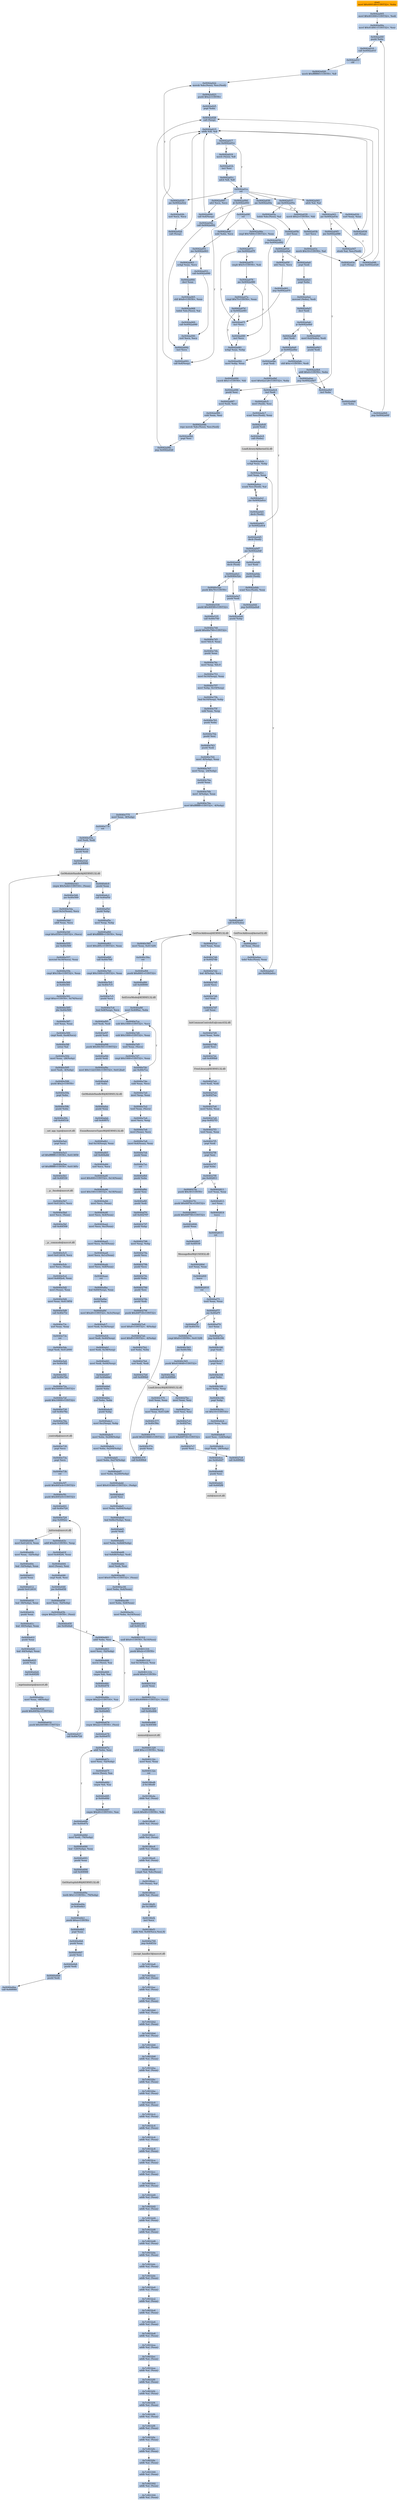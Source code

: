 digraph G {
node[shape=rectangle,style=filled,fillcolor=lightsteelblue,color=lightsteelblue]
bgcolor="transparent"
a0x0042a000movl_0x4001d0UINT32_ebx[label="start\nmovl $0x4001d0<UINT32>, %ebx",fillcolor="orange",color="lightgrey"];
a0x0042a005movl_0x401000UINT32_edi[label="0x0042a005\nmovl $0x401000<UINT32>, %edi"];
a0x0042a00amovl_0x41df41UINT32_esi[label="0x0042a00a\nmovl $0x41df41<UINT32>, %esi"];
a0x0042a00fpushl_ebx[label="0x0042a00f\npushl %ebx"];
a0x0042a010call_0x0042a01f[label="0x0042a010\ncall 0x0042a01f"];
a0x0042a01fcld_[label="0x0042a01f\ncld "];
a0x0042a020movb_0xffffff80UINT8_dl[label="0x0042a020\nmovb $0xffffff80<UINT8>, %dl"];
a0x0042a022movsb_ds_esi__es_edi_[label="0x0042a022\nmovsb %ds:(%esi), %es:(%edi)"];
a0x0042a023pushl_0x2UINT8[label="0x0042a023\npushl $0x2<UINT8>"];
a0x0042a025popl_ebx[label="0x0042a025\npopl %ebx"];
a0x0042a026call_esp_[label="0x0042a026\ncall (%esp)"];
a0x0042a015addb_dl_dl[label="0x0042a015\naddb %dl, %dl"];
a0x0042a017jne_0x0042a01e[label="0x0042a017\njne 0x0042a01e"];
a0x0042a019movb_esi__dl[label="0x0042a019\nmovb (%esi), %dl"];
a0x0042a01bincl_esi[label="0x0042a01b\nincl %esi"];
a0x0042a01cadcb_dl_dl[label="0x0042a01c\nadcb %dl, %dl"];
a0x0042a01eret[label="0x0042a01e\nret"];
a0x0042a029jae_0x0042a022[label="0x0042a029\njae 0x0042a022"];
a0x0042a02bxorl_ecx_ecx[label="0x0042a02b\nxorl %ecx, %ecx"];
a0x0042a02dcall_esp_[label="0x0042a02d\ncall (%esp)"];
a0x0042a030jae_0x0042a04a[label="0x0042a030\njae 0x0042a04a"];
a0x0042a032xorl_eax_eax[label="0x0042a032\nxorl %eax, %eax"];
a0x0042a034call_esp_[label="0x0042a034\ncall (%esp)"];
a0x0042a037jae_0x0042a05a[label="0x0042a037\njae 0x0042a05a"];
a0x0042a039movb_0x2UINT8_bl[label="0x0042a039\nmovb $0x2<UINT8>, %bl"];
a0x0042a03bincl_ecx[label="0x0042a03b\nincl %ecx"];
a0x0042a03cmovb_0x10UINT8_al[label="0x0042a03c\nmovb $0x10<UINT8>, %al"];
a0x0042a03ecall_esp_[label="0x0042a03e\ncall (%esp)"];
a0x0042a041adcb_al_al[label="0x0042a041\nadcb %al, %al"];
a0x0042a043jae_0x0042a03e[label="0x0042a043\njae 0x0042a03e"];
a0x0042a045jne_0x0042a086[label="0x0042a045\njne 0x0042a086"];
a0x0042a086pushl_esi[label="0x0042a086\npushl %esi"];
a0x0042a087movl_edi_esi[label="0x0042a087\nmovl %edi, %esi"];
a0x0042a089subl_eax_esi[label="0x0042a089\nsubl %eax, %esi"];
a0x0042a08brepz_movsb_ds_esi__es_edi_[label="0x0042a08b\nrepz movsb %ds:(%esi), %es:(%edi)"];
a0x0042a08dpopl_esi[label="0x0042a08d\npopl %esi"];
a0x0042a08ejmp_0x0042a026[label="0x0042a08e\njmp 0x0042a026"];
a0x0042a047stosb_al_es_edi_[label="0x0042a047\nstosb %al, %es:(%edi)"];
a0x0042a048jmp_0x0042a026[label="0x0042a048\njmp 0x0042a026"];
a0x0042a05alodsb_ds_esi__al[label="0x0042a05a\nlodsb %ds:(%esi), %al"];
a0x0042a05bshrl_eax[label="0x0042a05b\nshrl %eax"];
a0x0042a05dje_0x0042a0a0[label="0x0042a05d\nje 0x0042a0a0"];
a0x0042a05fadcl_ecx_ecx[label="0x0042a05f\nadcl %ecx, %ecx"];
a0x0042a061jmp_0x0042a07f[label="0x0042a061\njmp 0x0042a07f"];
a0x0042a07fincl_ecx[label="0x0042a07f\nincl %ecx"];
a0x0042a080incl_ecx[label="0x0042a080\nincl %ecx"];
a0x0042a081xchgl_eax_ebp[label="0x0042a081\nxchgl %eax, %ebp"];
a0x0042a082movl_ebp_eax[label="0x0042a082\nmovl %ebp, %eax"];
a0x0042a084movb_0x1UINT8_bl[label="0x0042a084\nmovb $0x1<UINT8>, %bl"];
a0x0042a04acall_0x0042a092[label="0x0042a04a\ncall 0x0042a092"];
a0x0042a092incl_ecx[label="0x0042a092\nincl %ecx"];
a0x0042a093call_0x4esp_[label="0x0042a093\ncall 0x4(%esp)"];
a0x0042a097adcl_ecx_ecx[label="0x0042a097\nadcl %ecx, %ecx"];
a0x0042a099call_0x4esp_[label="0x0042a099\ncall 0x4(%esp)"];
a0x0042a09djb_0x0042a093[label="0x0042a09d\njb 0x0042a093"];
a0x0042a09fret[label="0x0042a09f\nret"];
a0x0042a04fsubl_ebx_ecx[label="0x0042a04f\nsubl %ebx, %ecx"];
a0x0042a051jne_0x0042a063[label="0x0042a051\njne 0x0042a063"];
a0x0042a063xchgl_eax_ecx[label="0x0042a063\nxchgl %eax, %ecx"];
a0x0042a064decl_eax[label="0x0042a064\ndecl %eax"];
a0x0042a065shll_0x8UINT8_eax[label="0x0042a065\nshll $0x8<UINT8>, %eax"];
a0x0042a068lodsb_ds_esi__al[label="0x0042a068\nlodsb %ds:(%esi), %al"];
a0x0042a069call_0x0042a090[label="0x0042a069\ncall 0x0042a090"];
a0x0042a090xorl_ecx_ecx[label="0x0042a090\nxorl %ecx, %ecx"];
a0x0042a06ecmpl_0x7d00UINT32_eax[label="0x0042a06e\ncmpl $0x7d00<UINT32>, %eax"];
a0x0042a073jae_0x0042a07f[label="0x0042a073\njae 0x0042a07f"];
a0x0042a075cmpb_0x5UINT8_ah[label="0x0042a075\ncmpb $0x5<UINT8>, %ah"];
a0x0042a078jae_0x0042a080[label="0x0042a078\njae 0x0042a080"];
a0x0042a07acmpl_0x7fUINT8_eax[label="0x0042a07a\ncmpl $0x7f<UINT8>, %eax"];
a0x0042a07dja_0x0042a081[label="0x0042a07d\nja 0x0042a081"];
a0x0042a053call_0x0042a090[label="0x0042a053\ncall 0x0042a090"];
a0x0042a058jmp_0x0042a082[label="0x0042a058\njmp 0x0042a082"];
a0x0042a0a0popl_edi[label="0x0042a0a0\npopl %edi"];
a0x0042a0a1popl_ebx[label="0x0042a0a1\npopl %ebx"];
a0x0042a0a2movzwl_ebx__edi[label="0x0042a0a2\nmovzwl (%ebx), %edi"];
a0x0042a0a5decl_edi[label="0x0042a0a5\ndecl %edi"];
a0x0042a0a6je_0x0042a0b0[label="0x0042a0a6\nje 0x0042a0b0"];
a0x0042a0a8decl_edi[label="0x0042a0a8\ndecl %edi"];
a0x0042a0a9je_0x0042a0be[label="0x0042a0a9\nje 0x0042a0be"];
a0x0042a0abshll_0xcUINT8_edi[label="0x0042a0ab\nshll $0xc<UINT8>, %edi"];
a0x0042a0aejmp_0x0042a0b7[label="0x0042a0ae\njmp 0x0042a0b7"];
a0x0042a0b7incl_ebx[label="0x0042a0b7\nincl %ebx"];
a0x0042a0b8incl_ebx[label="0x0042a0b8\nincl %ebx"];
a0x0042a0b9jmp_0x0042a00f[label="0x0042a0b9\njmp 0x0042a00f"];
a0x0042a0b0movl_0x2ebx__edi[label="0x0042a0b0\nmovl 0x2(%ebx), %edi"];
a0x0042a0b3pushl_edi[label="0x0042a0b3\npushl %edi"];
a0x0042a0b4addl_0x4UINT8_ebx[label="0x0042a0b4\naddl $0x4<UINT8>, %ebx"];
a0x0042a0bepopl_edi[label="0x0042a0be\npopl %edi"];
a0x0042a0bfmovl_0x42a128UINT32_ebx[label="0x0042a0bf\nmovl $0x42a128<UINT32>, %ebx"];
a0x0042a0c4incl_edi[label="0x0042a0c4\nincl %edi"];
a0x0042a0c5movl_edi__esi[label="0x0042a0c5\nmovl (%edi), %esi"];
a0x0042a0c7scasl_es_edi__eax[label="0x0042a0c7\nscasl %es:(%edi), %eax"];
a0x0042a0c8pushl_edi[label="0x0042a0c8\npushl %edi"];
a0x0042a0c9call_ebx_[label="0x0042a0c9\ncall (%ebx)"];
LoadLibraryA_kernel32_dll[label="LoadLibraryA@kernel32.dll",fillcolor="lightgrey",color="lightgrey"];
a0x0042a0cbxchgl_eax_ebp[label="0x0042a0cb\nxchgl %eax, %ebp"];
a0x0042a0ccxorl_eax_eax[label="0x0042a0cc\nxorl %eax, %eax"];
a0x0042a0cescasb_es_edi__al[label="0x0042a0ce\nscasb %es:(%edi), %al"];
a0x0042a0cfjne_0x0042a0ce[label="0x0042a0cf\njne 0x0042a0ce"];
a0x0042a0d1decb_edi_[label="0x0042a0d1\ndecb (%edi)"];
a0x0042a0d3je_0x0042a0c4[label="0x0042a0d3\nje 0x0042a0c4"];
a0x0042a0d5decb_edi_[label="0x0042a0d5\ndecb (%edi)"];
a0x0042a0d7jne_0x0042a0df[label="0x0042a0d7\njne 0x0042a0df"];
a0x0042a0dfdecb_edi_[label="0x0042a0df\ndecb (%edi)"];
a0x0042a0e1je_0x0040e52e[label="0x0042a0e1\nje 0x0040e52e"];
a0x0042a0e7pushl_edi[label="0x0042a0e7\npushl %edi"];
a0x0042a0e8pushl_ebp[label="0x0042a0e8\npushl %ebp"];
a0x0042a0e9call_0x4ebx_[label="0x0042a0e9\ncall 0x4(%ebx)"];
GetProcAddress_kernel32_dll[label="GetProcAddress@kernel32.dll",fillcolor="lightgrey",color="lightgrey"];
a0x0042a0ecorl_eax_esi_[label="0x0042a0ec\norl %eax, (%esi)"];
a0x0042a0eelodsl_ds_esi__eax[label="0x0042a0ee\nlodsl %ds:(%esi), %eax"];
a0x0042a0efjne_0x0042a0cc[label="0x0042a0ef\njne 0x0042a0cc"];
a0x0042a0d9incl_edi[label="0x0042a0d9\nincl %edi"];
a0x0042a0dapushl_edi_[label="0x0042a0da\npushl (%edi)"];
a0x0042a0dcscasl_es_edi__eax[label="0x0042a0dc\nscasl %es:(%edi), %eax"];
a0x0042a0ddjmp_0x0042a0e8[label="0x0042a0dd\njmp 0x0042a0e8"];
GetProcAddress_KERNEL32_dll[label="GetProcAddress@KERNEL32.dll",fillcolor="lightgrey",color="lightgrey"];
a0x0040e52epushl_0x70UINT8[label="0x0040e52e\npushl $0x70<UINT8>"];
a0x0040e530pushl_0x40f3f0UINT32[label="0x0040e530\npushl $0x40f3f0<UINT32>"];
a0x0040e535call_0x40e740[label="0x0040e535\ncall 0x40e740"];
a0x0040e740pushl_0x40e790UINT32[label="0x0040e740\npushl $0x40e790<UINT32>"];
a0x0040e745movl_fs_0_eax[label="0x0040e745\nmovl %fs:0, %eax"];
a0x0040e74bpushl_eax[label="0x0040e74b\npushl %eax"];
a0x0040e74cmovl_esp_fs_0[label="0x0040e74c\nmovl %esp, %fs:0"];
a0x0040e753movl_0x10esp__eax[label="0x0040e753\nmovl 0x10(%esp), %eax"];
a0x0040e757movl_ebp_0x10esp_[label="0x0040e757\nmovl %ebp, 0x10(%esp)"];
a0x0040e75bleal_0x10esp__ebp[label="0x0040e75b\nleal 0x10(%esp), %ebp"];
a0x0040e75fsubl_eax_esp[label="0x0040e75f\nsubl %eax, %esp"];
a0x0040e761pushl_ebx[label="0x0040e761\npushl %ebx"];
a0x0040e762pushl_esi[label="0x0040e762\npushl %esi"];
a0x0040e763pushl_edi[label="0x0040e763\npushl %edi"];
a0x0040e764movl__8ebp__eax[label="0x0040e764\nmovl -8(%ebp), %eax"];
a0x0040e767movl_esp__24ebp_[label="0x0040e767\nmovl %esp, -24(%ebp)"];
a0x0040e76apushl_eax[label="0x0040e76a\npushl %eax"];
a0x0040e76bmovl__4ebp__eax[label="0x0040e76b\nmovl -4(%ebp), %eax"];
a0x0040e76emovl_0xffffffffUINT32__4ebp_[label="0x0040e76e\nmovl $0xffffffff<UINT32>, -4(%ebp)"];
a0x0040e775movl_eax__8ebp_[label="0x0040e775\nmovl %eax, -8(%ebp)"];
a0x0040e778ret[label="0x0040e778\nret"];
a0x0040e53axorl_edi_edi[label="0x0040e53a\nxorl %edi, %edi"];
a0x0040e53cpushl_edi[label="0x0040e53c\npushl %edi"];
a0x0040e53dcall_0x40f084[label="0x0040e53d\ncall 0x40f084"];
GetModuleHandleA_KERNEL32_dll[label="GetModuleHandleA@KERNEL32.dll",fillcolor="lightgrey",color="lightgrey"];
a0x0040e543cmpw_0x5a4dUINT16_eax_[label="0x0040e543\ncmpw $0x5a4d<UINT16>, (%eax)"];
a0x0040e548jne_0x40e569[label="0x0040e548\njne 0x40e569"];
a0x0040e54amovl_0x3ceax__ecx[label="0x0040e54a\nmovl 0x3c(%eax), %ecx"];
a0x0040e54daddl_eax_ecx[label="0x0040e54d\naddl %eax, %ecx"];
a0x0040e54fcmpl_0x4550UINT32_ecx_[label="0x0040e54f\ncmpl $0x4550<UINT32>, (%ecx)"];
a0x0040e555jne_0x40e569[label="0x0040e555\njne 0x40e569"];
a0x0040e557movzwl_0x18ecx__eax[label="0x0040e557\nmovzwl 0x18(%ecx), %eax"];
a0x0040e55bcmpl_0x10bUINT32_eax[label="0x0040e55b\ncmpl $0x10b<UINT32>, %eax"];
a0x0040e560je_0x40e581[label="0x0040e560\nje 0x40e581"];
a0x0040e581cmpl_0xeUINT8_0x74ecx_[label="0x0040e581\ncmpl $0xe<UINT8>, 0x74(%ecx)"];
a0x0040e585jbe_0x40e569[label="0x0040e585\njbe 0x40e569"];
a0x0040e587xorl_eax_eax[label="0x0040e587\nxorl %eax, %eax"];
a0x0040e589cmpl_edi_0xe8ecx_[label="0x0040e589\ncmpl %edi, 0xe8(%ecx)"];
a0x0040e58fsetne_al[label="0x0040e58f\nsetne %al"];
a0x0040e592movl_eax__28ebp_[label="0x0040e592\nmovl %eax, -28(%ebp)"];
a0x0040e595movl_edi__4ebp_[label="0x0040e595\nmovl %edi, -4(%ebp)"];
a0x0040e598pushl_0x2UINT8[label="0x0040e598\npushl $0x2<UINT8>"];
a0x0040e59apopl_ebx[label="0x0040e59a\npopl %ebx"];
a0x0040e59bpushl_ebx[label="0x0040e59b\npushl %ebx"];
a0x0040e59ccall_0x40f334[label="0x0040e59c\ncall 0x40f334"];
a__set_app_type_msvcrt_dll[label="__set_app_type@msvcrt.dll",fillcolor="lightgrey",color="lightgrey"];
a0x0040e5a2popl_ecx[label="0x0040e5a2\npopl %ecx"];
a0x0040e5a3orl_0xffffffffUINT8_0x413858[label="0x0040e5a3\norl $0xffffffff<UINT8>, 0x413858"];
a0x0040e5aaorl_0xffffffffUINT8_0x41385c[label="0x0040e5aa\norl $0xffffffff<UINT8>, 0x41385c"];
a0x0040e5b1call_0x40f330[label="0x0040e5b1\ncall 0x40f330"];
a__p__fmode_msvcrt_dll[label="__p__fmode@msvcrt.dll",fillcolor="lightgrey",color="lightgrey"];
a0x0040e5b7movl_0x41241c_ecx[label="0x0040e5b7\nmovl 0x41241c, %ecx"];
a0x0040e5bdmovl_ecx_eax_[label="0x0040e5bd\nmovl %ecx, (%eax)"];
a0x0040e5bfcall_0x40f308[label="0x0040e5bf\ncall 0x40f308"];
a__p__commode_msvcrt_dll[label="__p__commode@msvcrt.dll",fillcolor="lightgrey",color="lightgrey"];
a0x0040e5c5movl_0x412418_ecx[label="0x0040e5c5\nmovl 0x412418, %ecx"];
a0x0040e5cbmovl_ecx_eax_[label="0x0040e5cb\nmovl %ecx, (%eax)"];
a0x0040e5cdmovl_0x40f2e4_eax[label="0x0040e5cd\nmovl 0x40f2e4, %eax"];
a0x0040e5d2movl_eax__eax[label="0x0040e5d2\nmovl (%eax), %eax"];
a0x0040e5d4movl_eax_0x413854[label="0x0040e5d4\nmovl %eax, 0x413854"];
a0x0040e5d9call_0x40e73c[label="0x0040e5d9\ncall 0x40e73c"];
a0x0040e73cxorl_eax_eax[label="0x0040e73c\nxorl %eax, %eax"];
a0x0040e73eret[label="0x0040e73e\nret"];
a0x0040e5decmpl_edi_0x412000[label="0x0040e5de\ncmpl %edi, 0x412000"];
a0x0040e5e4jne_0x40e5f2[label="0x0040e5e4\njne 0x40e5f2"];
a0x0040e5f2call_0x40e72a[label="0x0040e5f2\ncall 0x40e72a"];
a0x0040e72apushl_0x30000UINT32[label="0x0040e72a\npushl $0x30000<UINT32>"];
a0x0040e72fpushl_0x10000UINT32[label="0x0040e72f\npushl $0x10000<UINT32>"];
a0x0040e734call_0x40e78a[label="0x0040e734\ncall 0x40e78a"];
a0x0040e78ajmp_0x40f338[label="0x0040e78a\njmp 0x40f338"];
a_controlfp_msvcrt_dll[label="_controlfp@msvcrt.dll",fillcolor="lightgrey",color="lightgrey"];
a0x0040e739popl_ecx[label="0x0040e739\npopl %ecx"];
a0x0040e73apopl_ecx[label="0x0040e73a\npopl %ecx"];
a0x0040e73bret[label="0x0040e73b\nret"];
a0x0040e5f7pushl_0x40f3c4UINT32[label="0x0040e5f7\npushl $0x40f3c4<UINT32>"];
a0x0040e5fcpushl_0x40f3c0UINT32[label="0x0040e5fc\npushl $0x40f3c0<UINT32>"];
a0x0040e601call_0x40e724[label="0x0040e601\ncall 0x40e724"];
a0x0040e724jmp_0x40f2ec[label="0x0040e724\njmp 0x40f2ec"];
a_initterm_msvcrt_dll[label="_initterm@msvcrt.dll",fillcolor="lightgrey",color="lightgrey"];
a0x0040e606movl_0x412414_eax[label="0x0040e606\nmovl 0x412414, %eax"];
a0x0040e60bmovl_eax__32ebp_[label="0x0040e60b\nmovl %eax, -32(%ebp)"];
a0x0040e60eleal__32ebp__eax[label="0x0040e60e\nleal -32(%ebp), %eax"];
a0x0040e611pushl_eax[label="0x0040e611\npushl %eax"];
a0x0040e612pushl_0x412410[label="0x0040e612\npushl 0x412410"];
a0x0040e618leal__36ebp__eax[label="0x0040e618\nleal -36(%ebp), %eax"];
a0x0040e61bpushl_eax[label="0x0040e61b\npushl %eax"];
a0x0040e61cleal__40ebp__eax[label="0x0040e61c\nleal -40(%ebp), %eax"];
a0x0040e61fpushl_eax[label="0x0040e61f\npushl %eax"];
a0x0040e620leal__44ebp__eax[label="0x0040e620\nleal -44(%ebp), %eax"];
a0x0040e623pushl_eax[label="0x0040e623\npushl %eax"];
a0x0040e624call_0x40f2f0[label="0x0040e624\ncall 0x40f2f0"];
a__wgetmainargs_msvcrt_dll[label="__wgetmainargs@msvcrt.dll",fillcolor="lightgrey",color="lightgrey"];
a0x0040e62amovl_eax__48ebp_[label="0x0040e62a\nmovl %eax, -48(%ebp)"];
a0x0040e62dpushl_0x40f3bcUINT32[label="0x0040e62d\npushl $0x40f3bc<UINT32>"];
a0x0040e632pushl_0x40f398UINT32[label="0x0040e632\npushl $0x40f398<UINT32>"];
a0x0040e637call_0x40e724[label="0x0040e637\ncall 0x40e724"];
a0x0040e63caddl_0x24UINT8_esp[label="0x0040e63c\naddl $0x24<UINT8>, %esp"];
a0x0040e63fmovl_0x40f2f4_eax[label="0x0040e63f\nmovl 0x40f2f4, %eax"];
a0x0040e644movl_eax__esi[label="0x0040e644\nmovl (%eax), %esi"];
a0x0040e646cmpl_edi_esi[label="0x0040e646\ncmpl %edi, %esi"];
a0x0040e648jne_0x40e658[label="0x0040e648\njne 0x40e658"];
a0x0040e658movl_esi__52ebp_[label="0x0040e658\nmovl %esi, -52(%ebp)"];
a0x0040e65bcmpw_0x22UINT8_esi_[label="0x0040e65b\ncmpw $0x22<UINT8>, (%esi)"];
a0x0040e65fjne_0x40e6a6[label="0x0040e65f\njne 0x40e6a6"];
a0x0040e661addl_ebx_esi[label="0x0040e661\naddl %ebx, %esi"];
a0x0040e663movl_esi__52ebp_[label="0x0040e663\nmovl %esi, -52(%ebp)"];
a0x0040e666movw_esi__ax[label="0x0040e666\nmovw (%esi), %ax"];
a0x0040e669cmpw_di_ax[label="0x0040e669\ncmpw %di, %ax"];
a0x0040e66cje_0x40e674[label="0x0040e66c\nje 0x40e674"];
a0x0040e66ecmpw_0x22UINT16_ax[label="0x0040e66e\ncmpw $0x22<UINT16>, %ax"];
a0x0040e672jne_0x40e661[label="0x0040e672\njne 0x40e661"];
a0x0040e674cmpw_0x22UINT8_esi_[label="0x0040e674\ncmpw $0x22<UINT8>, (%esi)"];
a0x0040e678jne_0x40e67f[label="0x0040e678\njne 0x40e67f"];
a0x0040e67aaddl_ebx_esi[label="0x0040e67a\naddl %ebx, %esi"];
a0x0040e67cmovl_esi__52ebp_[label="0x0040e67c\nmovl %esi, -52(%ebp)"];
a0x0040e67fmovw_esi__ax[label="0x0040e67f\nmovw (%esi), %ax"];
a0x0040e682cmpw_di_ax[label="0x0040e682\ncmpw %di, %ax"];
a0x0040e685je_0x40e68d[label="0x0040e685\nje 0x40e68d"];
a0x0040e687cmpw_0x20UINT16_ax[label="0x0040e687\ncmpw $0x20<UINT16>, %ax"];
a0x0040e68bjbe_0x40e67a[label="0x0040e68b\njbe 0x40e67a"];
a0x0040e68dmovl_edi__76ebp_[label="0x0040e68d\nmovl %edi, -76(%ebp)"];
a0x0040e690leal__120ebp__eax[label="0x0040e690\nleal -120(%ebp), %eax"];
a0x0040e693pushl_eax[label="0x0040e693\npushl %eax"];
a0x0040e694call_0x40f088[label="0x0040e694\ncall 0x40f088"];
GetStartupInfoW_KERNEL32_dll[label="GetStartupInfoW@KERNEL32.dll",fillcolor="lightgrey",color="lightgrey"];
a0x0040e69atestb_0x1UINT8__76ebp_[label="0x0040e69a\ntestb $0x1<UINT8>, -76(%ebp)"];
a0x0040e69eje_0x40e6b3[label="0x0040e69e\nje 0x40e6b3"];
a0x0040e6b3pushl_0xaUINT8[label="0x0040e6b3\npushl $0xa<UINT8>"];
a0x0040e6b5popl_eax[label="0x0040e6b5\npopl %eax"];
a0x0040e6b6pushl_eax[label="0x0040e6b6\npushl %eax"];
a0x0040e6b7pushl_esi[label="0x0040e6b7\npushl %esi"];
a0x0040e6b8pushl_edi[label="0x0040e6b8\npushl %edi"];
a0x0040e6b9pushl_edi[label="0x0040e6b9\npushl %edi"];
a0x0040e6bacall_0x40f084[label="0x0040e6ba\ncall 0x40f084"];
a0x0040e6c0pushl_eax[label="0x0040e6c0\npushl %eax"];
a0x0040e6c1call_0x40af5d[label="0x0040e6c1\ncall 0x40af5d"];
a0x0040af5dpushl_ebp[label="0x0040af5d\npushl %ebp"];
a0x0040af5emovl_esp_ebp[label="0x0040af5e\nmovl %esp, %ebp"];
a0x0040af60andl_0xfffffff8UINT8_esp[label="0x0040af60\nandl $0xfffffff8<UINT8>, %esp"];
a0x0040af63movl_0x285cUINT32_eax[label="0x0040af63\nmovl $0x285c<UINT32>, %eax"];
a0x0040af68call_0x40e7b0[label="0x0040af68\ncall 0x40e7b0"];
a0x0040e7b0cmpl_0x1000UINT32_eax[label="0x0040e7b0\ncmpl $0x1000<UINT32>, %eax"];
a0x0040e7b5jae_0x40e7c5[label="0x0040e7b5\njae 0x40e7c5"];
a0x0040e7c5pushl_ecx[label="0x0040e7c5\npushl %ecx"];
a0x0040e7c6leal_0x8esp__ecx[label="0x0040e7c6\nleal 0x8(%esp), %ecx"];
a0x0040e7casubl_0x1000UINT32_ecx[label="0x0040e7ca\nsubl $0x1000<UINT32>, %ecx"];
a0x0040e7d0subl_0x1000UINT32_eax[label="0x0040e7d0\nsubl $0x1000<UINT32>, %eax"];
a0x0040e7d5testl_eax_ecx_[label="0x0040e7d5\ntestl %eax, (%ecx)"];
a0x0040e7d7cmpl_0x1000UINT32_eax[label="0x0040e7d7\ncmpl $0x1000<UINT32>, %eax"];
a0x0040e7dcjae_0x40e7ca[label="0x0040e7dc\njae 0x40e7ca"];
a0x0040e7desubl_eax_ecx[label="0x0040e7de\nsubl %eax, %ecx"];
a0x0040e7e0movl_esp_eax[label="0x0040e7e0\nmovl %esp, %eax"];
a0x0040e7e2testl_eax_ecx_[label="0x0040e7e2\ntestl %eax, (%ecx)"];
a0x0040e7e4movl_ecx_esp[label="0x0040e7e4\nmovl %ecx, %esp"];
a0x0040e7e6movl_eax__ecx[label="0x0040e7e6\nmovl (%eax), %ecx"];
a0x0040e7e8movl_0x4eax__eax[label="0x0040e7e8\nmovl 0x4(%eax), %eax"];
a0x0040e7ebpushl_eax[label="0x0040e7eb\npushl %eax"];
a0x0040e7ecret[label="0x0040e7ec\nret"];
a0x0040af6dpushl_ebx[label="0x0040af6d\npushl %ebx"];
a0x0040af6epushl_esi[label="0x0040af6e\npushl %esi"];
a0x0040af6fpushl_edi[label="0x0040af6f\npushl %edi"];
a0x0040af70call_0x402797[label="0x0040af70\ncall 0x402797"];
a0x00402797pushl_ebp[label="0x00402797\npushl %ebp"];
a0x00402798movl_esp_ebp[label="0x00402798\nmovl %esp, %ebp"];
a0x0040279apushl_ecx[label="0x0040279a\npushl %ecx"];
a0x0040279bpushl_ecx[label="0x0040279b\npushl %ecx"];
a0x0040279cpushl_ebx[label="0x0040279c\npushl %ebx"];
a0x0040279dpushl_esi[label="0x0040279d\npushl %esi"];
a0x0040279epushl_edi[label="0x0040279e\npushl %edi"];
a0x0040279fpushl_0x40f718UINT32[label="0x0040279f\npushl $0x40f718<UINT32>"];
a0x004027a4movl_0x8UINT32__8ebp_[label="0x004027a4\nmovl $0x8<UINT32>, -8(%ebp)"];
a0x004027abmovl_0xffUINT32__4ebp_[label="0x004027ab\nmovl $0xff<UINT32>, -4(%ebp)"];
a0x004027b2xorl_ebx_ebx[label="0x004027b2\nxorl %ebx, %ebx"];
a0x004027b4xorl_edi_edi[label="0x004027b4\nxorl %edi, %edi"];
a0x004027b6call_0x40f0b0[label="0x004027b6\ncall 0x40f0b0"];
LoadLibraryW_KERNEL32_dll[label="LoadLibraryW@KERNEL32.dll",fillcolor="lightgrey",color="lightgrey"];
a0x004027bcmovl_eax_esi[label="0x004027bc\nmovl %eax, %esi"];
a0x004027betestl_esi_esi[label="0x004027be\ntestl %esi, %esi"];
a0x004027c0je_0x4027ea[label="0x004027c0\nje 0x4027ea"];
a0x004027c2pushl_0x40f734UINT32[label="0x004027c2\npushl $0x40f734<UINT32>"];
a0x004027c7pushl_esi[label="0x004027c7\npushl %esi"];
a0x004027c8call_0x40f0b4[label="0x004027c8\ncall 0x40f0b4"];
a0x004027cetestl_eax_eax[label="0x004027ce\ntestl %eax, %eax"];
a0x004027d0je_0x4027db[label="0x004027d0\nje 0x4027db"];
a0x004027d2leal__8ebp__ecx[label="0x004027d2\nleal -8(%ebp), %ecx"];
a0x004027d5pushl_ecx[label="0x004027d5\npushl %ecx"];
a0x004027d6incl_edi[label="0x004027d6\nincl %edi"];
a0x004027d7call_eax[label="0x004027d7\ncall %eax"];
InitCommonControlsEx_comctl32_dll[label="InitCommonControlsEx@comctl32.dll",fillcolor="lightgrey",color="lightgrey"];
a0x004027d9movl_eax_ebx[label="0x004027d9\nmovl %eax, %ebx"];
a0x004027dbpushl_esi[label="0x004027db\npushl %esi"];
a0x004027dccall_0x40f0b8[label="0x004027dc\ncall 0x40f0b8"];
FreeLibrary_KERNEL32_dll[label="FreeLibrary@KERNEL32.dll",fillcolor="lightgrey",color="lightgrey"];
a0x004027e2testl_edi_edi[label="0x004027e2\ntestl %edi, %edi"];
a0x004027e4je_0x4027ea[label="0x004027e4\nje 0x4027ea"];
a0x004027e6movl_ebx_eax[label="0x004027e6\nmovl %ebx, %eax"];
a0x004027e8jmp_0x4027f3[label="0x004027e8\njmp 0x4027f3"];
a0x004027f3testl_eax_eax[label="0x004027f3\ntestl %eax, %eax"];
a0x004027f5popl_edi[label="0x004027f5\npopl %edi"];
a0x004027f6popl_esi[label="0x004027f6\npopl %esi"];
a0x004027f7popl_ebx[label="0x004027f7\npopl %ebx"];
a0x004027f8jne_0x402811[label="0x004027f8\njne 0x402811"];
a0x004027fapushl_0x30UINT8[label="0x004027fa\npushl $0x30<UINT8>"];
a0x00402811xorl_eax_eax[label="0x00402811\nxorl %eax, %eax"];
a0x00402813incl_eax[label="0x00402813\nincl %eax"];
a0x00402814leave_[label="0x00402814\nleave "];
a0x00402815ret[label="0x00402815\nret"];
a0x0040af75testl_eax_eax[label="0x0040af75\ntestl %eax, %eax"];
a0x0040af77jne_0x40af7f[label="0x0040af77\njne 0x40af7f"];
a0x0040af7fcall_0x40c55c[label="0x0040af7f\ncall 0x40c55c"];
a0x0040c55ccmpl_0x0UINT8_0x4132f8[label="0x0040c55c\ncmpl $0x0<UINT8>, 0x4132f8"];
a0x0040c563jne_0x40c58a[label="0x0040c563\njne 0x40c58a"];
a0x0040c565pushl_0x410648UINT32[label="0x0040c565\npushl $0x410648<UINT32>"];
a0x0040c56acall_0x40f0b0[label="0x0040c56a\ncall 0x40f0b0"];
a0x0040c570testl_eax_eax[label="0x0040c570\ntestl %eax, %eax"];
a0x0040c572movl_eax_0x4132f8[label="0x0040c572\nmovl %eax, 0x4132f8"];
a0x0040c577je_0x40c58a[label="0x0040c577\nje 0x40c58a"];
a0x0040c579pushl_0x410660UINT32[label="0x0040c579\npushl $0x410660<UINT32>"];
a0x0040c57epushl_eax[label="0x0040c57e\npushl %eax"];
a0x0040c57fcall_0x40f0b4[label="0x0040c57f\ncall 0x40f0b4"];
a0x0040c585movl_eax_0x4132f4[label="0x0040c585\nmovl %eax, 0x4132f4"];
a0x0040c58aret[label="0x0040c58a\nret"];
a0x0040af84pushl_0x8001UINT32[label="0x0040af84\npushl $0x8001<UINT32>"];
a0x0040af89call_0x40f090[label="0x0040af89\ncall 0x40f090"];
SetErrorMode_KERNEL32_dll[label="SetErrorMode@KERNEL32.dll",fillcolor="lightgrey",color="lightgrey"];
a0x0040af8fmovl_0x40f0ac_ebx[label="0x0040af8f\nmovl 0x40f0ac, %ebx"];
a0x0040af95xorl_edi_edi[label="0x0040af95\nxorl %edi, %edi"];
a0x0040af97pushl_edi[label="0x0040af97\npushl %edi"];
a0x0040af98pushl_0x40c541UINT32[label="0x0040af98\npushl $0x40c541<UINT32>"];
a0x0040af9dpushl_edi[label="0x0040af9d\npushl %edi"];
a0x0040af9emovl_0x11223344UINT32_0x412ba0[label="0x0040af9e\nmovl $0x11223344<UINT32>, 0x412ba0"];
a0x0040afa8call_ebx[label="0x0040afa8\ncall %ebx"];
GetModuleHandleW_KERNEL32_dll[label="GetModuleHandleW@KERNEL32.dll",fillcolor="lightgrey",color="lightgrey"];
a0x0040afaapushl_eax[label="0x0040afaa\npushl %eax"];
a0x0040afabcall_0x40f07c[label="0x0040afab\ncall 0x40f07c"];
EnumResourceTypesW_KERNEL32_dll[label="EnumResourceTypesW@KERNEL32.dll",fillcolor="lightgrey",color="lightgrey"];
a0x0040afb1leal_0x10esp__eax[label="0x0040afb1\nleal 0x10(%esp), %eax"];
a0x0040afb5call_0x404a8d[label="0x0040afb5\ncall 0x404a8d"];
a0x00404a8dxorl_ecx_ecx[label="0x00404a8d\nxorl %ecx, %ecx"];
a0x00404a8fmovl_0x400UINT32_0x14eax_[label="0x00404a8f\nmovl $0x400<UINT32>, 0x14(%eax)"];
a0x00404a96movl_0x100UINT32_0x18eax_[label="0x00404a96\nmovl $0x100<UINT32>, 0x18(%eax)"];
a0x00404a9dmovl_ecx_eax_[label="0x00404a9d\nmovl %ecx, (%eax)"];
a0x00404a9fmovl_ecx_0x4eax_[label="0x00404a9f\nmovl %ecx, 0x4(%eax)"];
a0x00404aa2movl_ecx_0xceax_[label="0x00404aa2\nmovl %ecx, 0xc(%eax)"];
a0x00404aa5movl_ecx_0x10eax_[label="0x00404aa5\nmovl %ecx, 0x10(%eax)"];
a0x00404aa8movl_ecx_0x1ceax_[label="0x00404aa8\nmovl %ecx, 0x1c(%eax)"];
a0x00404aabmovl_ecx_0x8eax_[label="0x00404aab\nmovl %ecx, 0x8(%eax)"];
a0x00404aaeret[label="0x00404aae\nret"];
a0x0040afbaleal_0x60esp__eax[label="0x0040afba\nleal 0x60(%esp), %eax"];
a0x0040afbepushl_eax[label="0x0040afbe\npushl %eax"];
a0x0040afbfmovl_0x20UINT32_0x3cesp_[label="0x0040afbf\nmovl $0x20<UINT32>, 0x3c(%esp)"];
a0x0040afc7movl_edi_0x34esp_[label="0x0040afc7\nmovl %edi, 0x34(%esp)"];
a0x0040afcbmovl_edi_0x40esp_[label="0x0040afcb\nmovl %edi, 0x40(%esp)"];
a0x0040afcfmovl_edi_0x38esp_[label="0x0040afcf\nmovl %edi, 0x38(%esp)"];
a0x0040afd3movl_edi_0x44esp_[label="0x0040afd3\nmovl %edi, 0x44(%esp)"];
a0x0040afd7call_0x40abbd[label="0x0040afd7\ncall 0x40abbd"];
a0x0040abbdpushl_ebx[label="0x0040abbd\npushl %ebx"];
a0x0040abbexorl_ebx_ebx[label="0x0040abbe\nxorl %ebx, %ebx"];
a0x0040abc0pushl_ebp[label="0x0040abc0\npushl %ebp"];
a0x0040abc1movl_0xcesp__ebp[label="0x0040abc1\nmovl 0xc(%esp), %ebp"];
a0x0040abc5movl_ebx_0x208ebp_[label="0x0040abc5\nmovl %ebx, 0x208(%ebp)"];
a0x0040abcbmovl_ebx_0x244ebp_[label="0x0040abcb\nmovl %ebx, 0x244(%ebp)"];
a0x0040abd1movl_ebx_0x274ebp_[label="0x0040abd1\nmovl %ebx, 0x274(%ebp)"];
a0x0040abd7movl_ebx_0x240ebp_[label="0x0040abd7\nmovl %ebx, 0x240(%ebp)"];
a0x0040abddmovl_0x410360UINT32_ebp_[label="0x0040abdd\nmovl $0x410360<UINT32>, (%ebp)"];
a0x0040abe4pushl_esi[label="0x0040abe4\npushl %esi"];
a0x0040abe5movl_ebx_0x694ebp_[label="0x0040abe5\nmovl %ebx, 0x694(%ebp)"];
a0x0040abebleal_0x6bcebp__eax[label="0x0040abeb\nleal 0x6bc(%ebp), %eax"];
a0x0040abf1pushl_edi[label="0x0040abf1\npushl %edi"];
a0x0040abf2movl_ebx_0x6b8ebp_[label="0x0040abf2\nmovl %ebx, 0x6b8(%ebp)"];
a0x0040abf8leal_0x6d8ebp__edi[label="0x0040abf8\nleal 0x6d8(%ebp), %edi"];
a0x0040abfemovl_edi_esi[label="0x0040abfe\nmovl %edi, %esi"];
a0x0040ac00movl_0x41078cUINT32_eax_[label="0x0040ac00\nmovl $0x41078c<UINT32>, (%eax)"];
a0x0040ac06movl_ebx_0x4eax_[label="0x0040ac06\nmovl %ebx, 0x4(%eax)"];
a0x0040ac09movl_ebx_0x8eax_[label="0x0040ac09\nmovl %ebx, 0x8(%eax)"];
a0x0040ac0cmovl_ebx_0x10eax_[label="0x0040ac0c\nmovl %ebx, 0x10(%eax)"];
a0x0040ac0fcall_0x401312[label="0x0040ac0f\ncall 0x401312"];
a0x00401312andl_0x0UINT8_0x10esi_[label="0x00401312\nandl $0x0<UINT8>, 0x10(%esi)"];
a0x00401316pushl_0x2cUINT8[label="0x00401316\npushl $0x2c<UINT8>"];
a0x00401318leal_0x14esi__eax[label="0x00401318\nleal 0x14(%esi), %eax"];
a0x0040131bpushl_0x0UINT8[label="0x0040131b\npushl $0x0<UINT8>"];
a0x0040131dpushl_eax[label="0x0040131d\npushl %eax"];
a0x0040131emovl_0x40f464UINT32_esi_[label="0x0040131e\nmovl $0x40f464<UINT32>, (%esi)"];
a0x00401324call_0x40e466[label="0x00401324\ncall 0x40e466"];
a0x0040e466jmp_0x40f384[label="0x0040e466\njmp 0x40f384"];
memset_msvcrt_dll[label="memset@msvcrt.dll",fillcolor="lightgrey",color="lightgrey"];
a0x00401329addl_0xcUINT8_esp[label="0x00401329\naddl $0xc<UINT8>, %esp"];
a0x0040132cmovl_esi_eax[label="0x0040132c\nmovl %esi, %eax"];
a0x0040132eret[label="0x0040132e\nret"];
a0x0018fed8jl_0x18fed9[label="0x0018fed8\njl 0x18fed9"];
a0x0018fedasbbb_al_eax_[label="0x0018feda\nsbbb %al, (%eax)"];
a0x0018fedcmovb_0x40UINT8_dh[label="0x0018fedc\nmovb $0x40<UINT8>, %dh"];
a0x0018fedfaddb_al_eax_[label="0x0018fedf\naddb %al, (%eax)"];
a0x0018fee1addb_al_eax_[label="0x0018fee1\naddb %al, (%eax)"];
a0x0018fee4addb_al_eax_[label="0x0018fee4\naddb %al, (%eax)"];
a0x0018fee6addb_al_eax_[label="0x0018fee6\naddb %al, (%eax)"];
a0x0018fee8cmpb_al_ds_eax_[label="0x0018fee8\ncmpb %al, %ds:(%eax)"];
a0x0018feecorb_eax__al[label="0x0018feec\norb (%eax), %al"];
a0x0018feeeaddb_al_eax_[label="0x0018feee\naddb %al, (%eax)"];
a0x0018fef0jbe_0x18ff10[label="0x0018fef0\njbe 0x18ff10"];
a0x0018fef2incl_ecx[label="0x0018fef2\nincl %ecx"];
a0x0018fef3addb_bl_0x40ecxesi8_[label="0x0018fef3\naddb %bl, 0x40(%ecx,%esi,8)"];
a0x0040e790jmp_0x40f33c[label="0x0040e790\njmp 0x40f33c"];
a_except_handler3_msvcrt_dll[label="_except_handler3@msvcrt.dll",fillcolor="lightgrey",color="lightgrey"];
a0x7c9032a8addb_al_eax_[label="0x7c9032a8\naddb %al, (%eax)"];
a0x7c9032aaaddb_al_eax_[label="0x7c9032aa\naddb %al, (%eax)"];
a0x7c9032acaddb_al_eax_[label="0x7c9032ac\naddb %al, (%eax)"];
a0x7c9032aeaddb_al_eax_[label="0x7c9032ae\naddb %al, (%eax)"];
a0x7c9032b0addb_al_eax_[label="0x7c9032b0\naddb %al, (%eax)"];
a0x7c9032b2addb_al_eax_[label="0x7c9032b2\naddb %al, (%eax)"];
a0x7c9032b4addb_al_eax_[label="0x7c9032b4\naddb %al, (%eax)"];
a0x7c9032b6addb_al_eax_[label="0x7c9032b6\naddb %al, (%eax)"];
a0x7c9032b8addb_al_eax_[label="0x7c9032b8\naddb %al, (%eax)"];
a0x7c9032baaddb_al_eax_[label="0x7c9032ba\naddb %al, (%eax)"];
a0x7c9032bcaddb_al_eax_[label="0x7c9032bc\naddb %al, (%eax)"];
a0x7c9032beaddb_al_eax_[label="0x7c9032be\naddb %al, (%eax)"];
a0x7c9032c0addb_al_eax_[label="0x7c9032c0\naddb %al, (%eax)"];
a0x7c9032c2addb_al_eax_[label="0x7c9032c2\naddb %al, (%eax)"];
a0x7c9032c4addb_al_eax_[label="0x7c9032c4\naddb %al, (%eax)"];
a0x7c9032c6addb_al_eax_[label="0x7c9032c6\naddb %al, (%eax)"];
a0x7c9032c8addb_al_eax_[label="0x7c9032c8\naddb %al, (%eax)"];
a0x7c9032caaddb_al_eax_[label="0x7c9032ca\naddb %al, (%eax)"];
a0x7c9032ccaddb_al_eax_[label="0x7c9032cc\naddb %al, (%eax)"];
a0x7c9032ceaddb_al_eax_[label="0x7c9032ce\naddb %al, (%eax)"];
a0x7c9032d0addb_al_eax_[label="0x7c9032d0\naddb %al, (%eax)"];
a0x7c9032d2addb_al_eax_[label="0x7c9032d2\naddb %al, (%eax)"];
a0x7c9032d4addb_al_eax_[label="0x7c9032d4\naddb %al, (%eax)"];
a0x7c9032d6addb_al_eax_[label="0x7c9032d6\naddb %al, (%eax)"];
a0x7c9032d8addb_al_eax_[label="0x7c9032d8\naddb %al, (%eax)"];
a0x7c9032daaddb_al_eax_[label="0x7c9032da\naddb %al, (%eax)"];
a0x7c9032dcaddb_al_eax_[label="0x7c9032dc\naddb %al, (%eax)"];
a0x7c9032deaddb_al_eax_[label="0x7c9032de\naddb %al, (%eax)"];
a0x7c9032e0addb_al_eax_[label="0x7c9032e0\naddb %al, (%eax)"];
a0x7c9032e2addb_al_eax_[label="0x7c9032e2\naddb %al, (%eax)"];
a0x7c9032e4addb_al_eax_[label="0x7c9032e4\naddb %al, (%eax)"];
a0x7c9032e6addb_al_eax_[label="0x7c9032e6\naddb %al, (%eax)"];
a0x7c9032e8addb_al_eax_[label="0x7c9032e8\naddb %al, (%eax)"];
a0x7c9032eaaddb_al_eax_[label="0x7c9032ea\naddb %al, (%eax)"];
a0x7c9032ecaddb_al_eax_[label="0x7c9032ec\naddb %al, (%eax)"];
a0x7c9032eeaddb_al_eax_[label="0x7c9032ee\naddb %al, (%eax)"];
a0x7c9032f0addb_al_eax_[label="0x7c9032f0\naddb %al, (%eax)"];
a0x7c9032f2addb_al_eax_[label="0x7c9032f2\naddb %al, (%eax)"];
a0x7c9032f4addb_al_eax_[label="0x7c9032f4\naddb %al, (%eax)"];
a0x7c9032f6addb_al_eax_[label="0x7c9032f6\naddb %al, (%eax)"];
a0x7c9032f8addb_al_eax_[label="0x7c9032f8\naddb %al, (%eax)"];
a0x7c9032faaddb_al_eax_[label="0x7c9032fa\naddb %al, (%eax)"];
a0x7c9032fcaddb_al_eax_[label="0x7c9032fc\naddb %al, (%eax)"];
a0x7c9032feaddb_al_eax_[label="0x7c9032fe\naddb %al, (%eax)"];
a0x7c903300addb_al_eax_[label="0x7c903300\naddb %al, (%eax)"];
a0x7c903302addb_al_eax_[label="0x7c903302\naddb %al, (%eax)"];
a0x7c903304addb_al_eax_[label="0x7c903304\naddb %al, (%eax)"];
a0x004027fcpushl_0x40f74cUINT32[label="0x004027fc\npushl $0x40f74c<UINT32>"];
a0x00402801pushl_0x40f758UINT32[label="0x00402801\npushl $0x40f758<UINT32>"];
a0x00402806pushl_eax[label="0x00402806\npushl %eax"];
a0x00402807call_0x40f1f0[label="0x00402807\ncall 0x40f1f0"];
MessageBoxW_USER32_dll[label="MessageBoxW@USER32.dll",fillcolor="lightgrey",color="lightgrey"];
a0x0040280dxorl_eax_eax[label="0x0040280d\nxorl %eax, %eax"];
a0x0040280fleave_[label="0x0040280f\nleave "];
a0x00402810ret[label="0x00402810\nret"];
a0x0040af79incl_eax[label="0x0040af79\nincl %eax"];
a0x0040af7ajmp_0x40b166[label="0x0040af7a\njmp 0x40b166"];
a0x0040b166popl_edi[label="0x0040b166\npopl %edi"];
a0x0040b167popl_esi[label="0x0040b167\npopl %esi"];
a0x0040b168popl_ebx[label="0x0040b168\npopl %ebx"];
a0x0040b169movl_ebp_esp[label="0x0040b169\nmovl %ebp, %esp"];
a0x0040b16bpopl_ebp[label="0x0040b16b\npopl %ebp"];
a0x0040b16cret_0x10UINT16[label="0x0040b16c\nret $0x10<UINT16>"];
a0x0040e6c6movl_eax_esi[label="0x0040e6c6\nmovl %eax, %esi"];
a0x0040e6c8movl_esi__124ebp_[label="0x0040e6c8\nmovl %esi, -124(%ebp)"];
a0x0040e6cbcmpl_edi__28ebp_[label="0x0040e6cb\ncmpl %edi, -28(%ebp)"];
a0x0040e6cejne_0x40e6d7[label="0x0040e6ce\njne 0x40e6d7"];
a0x0040e6d0pushl_esi[label="0x0040e6d0\npushl %esi"];
a0x0040e6d1call_0x40f2f8[label="0x0040e6d1\ncall 0x40f2f8"];
exit_msvcrt_dll[label="exit@msvcrt.dll",fillcolor="lightgrey",color="lightgrey"];
a0x0042a000movl_0x4001d0UINT32_ebx -> a0x0042a005movl_0x401000UINT32_edi [color="#000000"];
a0x0042a005movl_0x401000UINT32_edi -> a0x0042a00amovl_0x41df41UINT32_esi [color="#000000"];
a0x0042a00amovl_0x41df41UINT32_esi -> a0x0042a00fpushl_ebx [color="#000000"];
a0x0042a00fpushl_ebx -> a0x0042a010call_0x0042a01f [color="#000000"];
a0x0042a010call_0x0042a01f -> a0x0042a01fcld_ [color="#000000"];
a0x0042a01fcld_ -> a0x0042a020movb_0xffffff80UINT8_dl [color="#000000"];
a0x0042a020movb_0xffffff80UINT8_dl -> a0x0042a022movsb_ds_esi__es_edi_ [color="#000000"];
a0x0042a022movsb_ds_esi__es_edi_ -> a0x0042a023pushl_0x2UINT8 [color="#000000"];
a0x0042a023pushl_0x2UINT8 -> a0x0042a025popl_ebx [color="#000000"];
a0x0042a025popl_ebx -> a0x0042a026call_esp_ [color="#000000"];
a0x0042a026call_esp_ -> a0x0042a015addb_dl_dl [color="#000000"];
a0x0042a015addb_dl_dl -> a0x0042a017jne_0x0042a01e [color="#000000"];
a0x0042a017jne_0x0042a01e -> a0x0042a019movb_esi__dl [color="#000000",label="F"];
a0x0042a019movb_esi__dl -> a0x0042a01bincl_esi [color="#000000"];
a0x0042a01bincl_esi -> a0x0042a01cadcb_dl_dl [color="#000000"];
a0x0042a01cadcb_dl_dl -> a0x0042a01eret [color="#000000"];
a0x0042a01eret -> a0x0042a029jae_0x0042a022 [color="#000000"];
a0x0042a029jae_0x0042a022 -> a0x0042a022movsb_ds_esi__es_edi_ [color="#000000",label="T"];
a0x0042a017jne_0x0042a01e -> a0x0042a01eret [color="#000000",label="T"];
a0x0042a029jae_0x0042a022 -> a0x0042a02bxorl_ecx_ecx [color="#000000",label="F"];
a0x0042a02bxorl_ecx_ecx -> a0x0042a02dcall_esp_ [color="#000000"];
a0x0042a02dcall_esp_ -> a0x0042a015addb_dl_dl [color="#000000"];
a0x0042a01eret -> a0x0042a030jae_0x0042a04a [color="#000000"];
a0x0042a030jae_0x0042a04a -> a0x0042a032xorl_eax_eax [color="#000000",label="F"];
a0x0042a032xorl_eax_eax -> a0x0042a034call_esp_ [color="#000000"];
a0x0042a034call_esp_ -> a0x0042a015addb_dl_dl [color="#000000"];
a0x0042a01eret -> a0x0042a037jae_0x0042a05a [color="#000000"];
a0x0042a037jae_0x0042a05a -> a0x0042a039movb_0x2UINT8_bl [color="#000000",label="F"];
a0x0042a039movb_0x2UINT8_bl -> a0x0042a03bincl_ecx [color="#000000"];
a0x0042a03bincl_ecx -> a0x0042a03cmovb_0x10UINT8_al [color="#000000"];
a0x0042a03cmovb_0x10UINT8_al -> a0x0042a03ecall_esp_ [color="#000000"];
a0x0042a03ecall_esp_ -> a0x0042a015addb_dl_dl [color="#000000"];
a0x0042a01eret -> a0x0042a041adcb_al_al [color="#000000"];
a0x0042a041adcb_al_al -> a0x0042a043jae_0x0042a03e [color="#000000"];
a0x0042a043jae_0x0042a03e -> a0x0042a03ecall_esp_ [color="#000000",label="T"];
a0x0042a043jae_0x0042a03e -> a0x0042a045jne_0x0042a086 [color="#000000",label="F"];
a0x0042a045jne_0x0042a086 -> a0x0042a086pushl_esi [color="#000000",label="T"];
a0x0042a086pushl_esi -> a0x0042a087movl_edi_esi [color="#000000"];
a0x0042a087movl_edi_esi -> a0x0042a089subl_eax_esi [color="#000000"];
a0x0042a089subl_eax_esi -> a0x0042a08brepz_movsb_ds_esi__es_edi_ [color="#000000"];
a0x0042a08brepz_movsb_ds_esi__es_edi_ -> a0x0042a08dpopl_esi [color="#000000"];
a0x0042a08dpopl_esi -> a0x0042a08ejmp_0x0042a026 [color="#000000"];
a0x0042a08ejmp_0x0042a026 -> a0x0042a026call_esp_ [color="#000000"];
a0x0042a045jne_0x0042a086 -> a0x0042a047stosb_al_es_edi_ [color="#000000",label="F"];
a0x0042a047stosb_al_es_edi_ -> a0x0042a048jmp_0x0042a026 [color="#000000"];
a0x0042a048jmp_0x0042a026 -> a0x0042a026call_esp_ [color="#000000"];
a0x0042a037jae_0x0042a05a -> a0x0042a05alodsb_ds_esi__al [color="#000000",label="T"];
a0x0042a05alodsb_ds_esi__al -> a0x0042a05bshrl_eax [color="#000000"];
a0x0042a05bshrl_eax -> a0x0042a05dje_0x0042a0a0 [color="#000000"];
a0x0042a05dje_0x0042a0a0 -> a0x0042a05fadcl_ecx_ecx [color="#000000",label="F"];
a0x0042a05fadcl_ecx_ecx -> a0x0042a061jmp_0x0042a07f [color="#000000"];
a0x0042a061jmp_0x0042a07f -> a0x0042a07fincl_ecx [color="#000000"];
a0x0042a07fincl_ecx -> a0x0042a080incl_ecx [color="#000000"];
a0x0042a080incl_ecx -> a0x0042a081xchgl_eax_ebp [color="#000000"];
a0x0042a081xchgl_eax_ebp -> a0x0042a082movl_ebp_eax [color="#000000"];
a0x0042a082movl_ebp_eax -> a0x0042a084movb_0x1UINT8_bl [color="#000000"];
a0x0042a084movb_0x1UINT8_bl -> a0x0042a086pushl_esi [color="#000000"];
a0x0042a030jae_0x0042a04a -> a0x0042a04acall_0x0042a092 [color="#000000",label="T"];
a0x0042a04acall_0x0042a092 -> a0x0042a092incl_ecx [color="#000000"];
a0x0042a092incl_ecx -> a0x0042a093call_0x4esp_ [color="#000000"];
a0x0042a093call_0x4esp_ -> a0x0042a015addb_dl_dl [color="#000000"];
a0x0042a01eret -> a0x0042a097adcl_ecx_ecx [color="#000000"];
a0x0042a097adcl_ecx_ecx -> a0x0042a099call_0x4esp_ [color="#000000"];
a0x0042a099call_0x4esp_ -> a0x0042a015addb_dl_dl [color="#000000"];
a0x0042a01eret -> a0x0042a09djb_0x0042a093 [color="#000000"];
a0x0042a09djb_0x0042a093 -> a0x0042a09fret [color="#000000",label="F"];
a0x0042a09fret -> a0x0042a04fsubl_ebx_ecx [color="#000000"];
a0x0042a04fsubl_ebx_ecx -> a0x0042a051jne_0x0042a063 [color="#000000"];
a0x0042a051jne_0x0042a063 -> a0x0042a063xchgl_eax_ecx [color="#000000",label="T"];
a0x0042a063xchgl_eax_ecx -> a0x0042a064decl_eax [color="#000000"];
a0x0042a064decl_eax -> a0x0042a065shll_0x8UINT8_eax [color="#000000"];
a0x0042a065shll_0x8UINT8_eax -> a0x0042a068lodsb_ds_esi__al [color="#000000"];
a0x0042a068lodsb_ds_esi__al -> a0x0042a069call_0x0042a090 [color="#000000"];
a0x0042a069call_0x0042a090 -> a0x0042a090xorl_ecx_ecx [color="#000000"];
a0x0042a090xorl_ecx_ecx -> a0x0042a092incl_ecx [color="#000000"];
a0x0042a09fret -> a0x0042a06ecmpl_0x7d00UINT32_eax [color="#000000"];
a0x0042a06ecmpl_0x7d00UINT32_eax -> a0x0042a073jae_0x0042a07f [color="#000000"];
a0x0042a073jae_0x0042a07f -> a0x0042a075cmpb_0x5UINT8_ah [color="#000000",label="F"];
a0x0042a075cmpb_0x5UINT8_ah -> a0x0042a078jae_0x0042a080 [color="#000000"];
a0x0042a078jae_0x0042a080 -> a0x0042a07acmpl_0x7fUINT8_eax [color="#000000",label="F"];
a0x0042a07acmpl_0x7fUINT8_eax -> a0x0042a07dja_0x0042a081 [color="#000000"];
a0x0042a07dja_0x0042a081 -> a0x0042a07fincl_ecx [color="#000000",label="F"];
a0x0042a051jne_0x0042a063 -> a0x0042a053call_0x0042a090 [color="#000000",label="F"];
a0x0042a053call_0x0042a090 -> a0x0042a090xorl_ecx_ecx [color="#000000"];
a0x0042a09djb_0x0042a093 -> a0x0042a093call_0x4esp_ [color="#000000",label="T"];
a0x0042a09fret -> a0x0042a058jmp_0x0042a082 [color="#000000"];
a0x0042a058jmp_0x0042a082 -> a0x0042a082movl_ebp_eax [color="#000000"];
a0x0042a07dja_0x0042a081 -> a0x0042a081xchgl_eax_ebp [color="#000000",label="T"];
a0x0042a078jae_0x0042a080 -> a0x0042a080incl_ecx [color="#000000",label="T"];
a0x0042a073jae_0x0042a07f -> a0x0042a07fincl_ecx [color="#000000",label="T"];
a0x0042a05dje_0x0042a0a0 -> a0x0042a0a0popl_edi [color="#000000",label="T"];
a0x0042a0a0popl_edi -> a0x0042a0a1popl_ebx [color="#000000"];
a0x0042a0a1popl_ebx -> a0x0042a0a2movzwl_ebx__edi [color="#000000"];
a0x0042a0a2movzwl_ebx__edi -> a0x0042a0a5decl_edi [color="#000000"];
a0x0042a0a5decl_edi -> a0x0042a0a6je_0x0042a0b0 [color="#000000"];
a0x0042a0a6je_0x0042a0b0 -> a0x0042a0a8decl_edi [color="#000000",label="F"];
a0x0042a0a8decl_edi -> a0x0042a0a9je_0x0042a0be [color="#000000"];
a0x0042a0a9je_0x0042a0be -> a0x0042a0abshll_0xcUINT8_edi [color="#000000",label="F"];
a0x0042a0abshll_0xcUINT8_edi -> a0x0042a0aejmp_0x0042a0b7 [color="#000000"];
a0x0042a0aejmp_0x0042a0b7 -> a0x0042a0b7incl_ebx [color="#000000"];
a0x0042a0b7incl_ebx -> a0x0042a0b8incl_ebx [color="#000000"];
a0x0042a0b8incl_ebx -> a0x0042a0b9jmp_0x0042a00f [color="#000000"];
a0x0042a0b9jmp_0x0042a00f -> a0x0042a00fpushl_ebx [color="#000000"];
a0x0042a0a6je_0x0042a0b0 -> a0x0042a0b0movl_0x2ebx__edi [color="#000000",label="T"];
a0x0042a0b0movl_0x2ebx__edi -> a0x0042a0b3pushl_edi [color="#000000"];
a0x0042a0b3pushl_edi -> a0x0042a0b4addl_0x4UINT8_ebx [color="#000000"];
a0x0042a0b4addl_0x4UINT8_ebx -> a0x0042a0b7incl_ebx [color="#000000"];
a0x0042a0a9je_0x0042a0be -> a0x0042a0bepopl_edi [color="#000000",label="T"];
a0x0042a0bepopl_edi -> a0x0042a0bfmovl_0x42a128UINT32_ebx [color="#000000"];
a0x0042a0bfmovl_0x42a128UINT32_ebx -> a0x0042a0c4incl_edi [color="#000000"];
a0x0042a0c4incl_edi -> a0x0042a0c5movl_edi__esi [color="#000000"];
a0x0042a0c5movl_edi__esi -> a0x0042a0c7scasl_es_edi__eax [color="#000000"];
a0x0042a0c7scasl_es_edi__eax -> a0x0042a0c8pushl_edi [color="#000000"];
a0x0042a0c8pushl_edi -> a0x0042a0c9call_ebx_ [color="#000000"];
a0x0042a0c9call_ebx_ -> LoadLibraryA_kernel32_dll [color="#000000"];
LoadLibraryA_kernel32_dll -> a0x0042a0cbxchgl_eax_ebp [color="#000000"];
a0x0042a0cbxchgl_eax_ebp -> a0x0042a0ccxorl_eax_eax [color="#000000"];
a0x0042a0ccxorl_eax_eax -> a0x0042a0cescasb_es_edi__al [color="#000000"];
a0x0042a0cescasb_es_edi__al -> a0x0042a0cfjne_0x0042a0ce [color="#000000"];
a0x0042a0cfjne_0x0042a0ce -> a0x0042a0cescasb_es_edi__al [color="#000000",label="T"];
a0x0042a0cfjne_0x0042a0ce -> a0x0042a0d1decb_edi_ [color="#000000",label="F"];
a0x0042a0d1decb_edi_ -> a0x0042a0d3je_0x0042a0c4 [color="#000000"];
a0x0042a0d3je_0x0042a0c4 -> a0x0042a0d5decb_edi_ [color="#000000",label="F"];
a0x0042a0d5decb_edi_ -> a0x0042a0d7jne_0x0042a0df [color="#000000"];
a0x0042a0d7jne_0x0042a0df -> a0x0042a0dfdecb_edi_ [color="#000000",label="T"];
a0x0042a0dfdecb_edi_ -> a0x0042a0e1je_0x0040e52e [color="#000000"];
a0x0042a0e1je_0x0040e52e -> a0x0042a0e7pushl_edi [color="#000000",label="F"];
a0x0042a0e7pushl_edi -> a0x0042a0e8pushl_ebp [color="#000000"];
a0x0042a0e8pushl_ebp -> a0x0042a0e9call_0x4ebx_ [color="#000000"];
a0x0042a0e9call_0x4ebx_ -> GetProcAddress_kernel32_dll [color="#000000"];
GetProcAddress_kernel32_dll -> a0x0042a0ecorl_eax_esi_ [color="#000000"];
a0x0042a0ecorl_eax_esi_ -> a0x0042a0eelodsl_ds_esi__eax [color="#000000"];
a0x0042a0eelodsl_ds_esi__eax -> a0x0042a0efjne_0x0042a0cc [color="#000000"];
a0x0042a0efjne_0x0042a0cc -> a0x0042a0ccxorl_eax_eax [color="#000000",label="T"];
a0x0042a0d3je_0x0042a0c4 -> a0x0042a0c4incl_edi [color="#000000",label="T"];
a0x0042a0d7jne_0x0042a0df -> a0x0042a0d9incl_edi [color="#000000",label="F"];
a0x0042a0d9incl_edi -> a0x0042a0dapushl_edi_ [color="#000000"];
a0x0042a0dapushl_edi_ -> a0x0042a0dcscasl_es_edi__eax [color="#000000"];
a0x0042a0dcscasl_es_edi__eax -> a0x0042a0ddjmp_0x0042a0e8 [color="#000000"];
a0x0042a0ddjmp_0x0042a0e8 -> a0x0042a0e8pushl_ebp [color="#000000"];
a0x0042a0e9call_0x4ebx_ -> GetProcAddress_KERNEL32_dll [color="#000000"];
GetProcAddress_KERNEL32_dll -> a0x0042a0ecorl_eax_esi_ [color="#000000"];
a0x0042a0e1je_0x0040e52e -> a0x0040e52epushl_0x70UINT8 [color="#000000",label="T"];
a0x0040e52epushl_0x70UINT8 -> a0x0040e530pushl_0x40f3f0UINT32 [color="#000000"];
a0x0040e530pushl_0x40f3f0UINT32 -> a0x0040e535call_0x40e740 [color="#000000"];
a0x0040e535call_0x40e740 -> a0x0040e740pushl_0x40e790UINT32 [color="#000000"];
a0x0040e740pushl_0x40e790UINT32 -> a0x0040e745movl_fs_0_eax [color="#000000"];
a0x0040e745movl_fs_0_eax -> a0x0040e74bpushl_eax [color="#000000"];
a0x0040e74bpushl_eax -> a0x0040e74cmovl_esp_fs_0 [color="#000000"];
a0x0040e74cmovl_esp_fs_0 -> a0x0040e753movl_0x10esp__eax [color="#000000"];
a0x0040e753movl_0x10esp__eax -> a0x0040e757movl_ebp_0x10esp_ [color="#000000"];
a0x0040e757movl_ebp_0x10esp_ -> a0x0040e75bleal_0x10esp__ebp [color="#000000"];
a0x0040e75bleal_0x10esp__ebp -> a0x0040e75fsubl_eax_esp [color="#000000"];
a0x0040e75fsubl_eax_esp -> a0x0040e761pushl_ebx [color="#000000"];
a0x0040e761pushl_ebx -> a0x0040e762pushl_esi [color="#000000"];
a0x0040e762pushl_esi -> a0x0040e763pushl_edi [color="#000000"];
a0x0040e763pushl_edi -> a0x0040e764movl__8ebp__eax [color="#000000"];
a0x0040e764movl__8ebp__eax -> a0x0040e767movl_esp__24ebp_ [color="#000000"];
a0x0040e767movl_esp__24ebp_ -> a0x0040e76apushl_eax [color="#000000"];
a0x0040e76apushl_eax -> a0x0040e76bmovl__4ebp__eax [color="#000000"];
a0x0040e76bmovl__4ebp__eax -> a0x0040e76emovl_0xffffffffUINT32__4ebp_ [color="#000000"];
a0x0040e76emovl_0xffffffffUINT32__4ebp_ -> a0x0040e775movl_eax__8ebp_ [color="#000000"];
a0x0040e775movl_eax__8ebp_ -> a0x0040e778ret [color="#000000"];
a0x0040e778ret -> a0x0040e53axorl_edi_edi [color="#000000"];
a0x0040e53axorl_edi_edi -> a0x0040e53cpushl_edi [color="#000000"];
a0x0040e53cpushl_edi -> a0x0040e53dcall_0x40f084 [color="#000000"];
a0x0040e53dcall_0x40f084 -> GetModuleHandleA_KERNEL32_dll [color="#000000"];
GetModuleHandleA_KERNEL32_dll -> a0x0040e543cmpw_0x5a4dUINT16_eax_ [color="#000000"];
a0x0040e543cmpw_0x5a4dUINT16_eax_ -> a0x0040e548jne_0x40e569 [color="#000000"];
a0x0040e548jne_0x40e569 -> a0x0040e54amovl_0x3ceax__ecx [color="#000000",label="F"];
a0x0040e54amovl_0x3ceax__ecx -> a0x0040e54daddl_eax_ecx [color="#000000"];
a0x0040e54daddl_eax_ecx -> a0x0040e54fcmpl_0x4550UINT32_ecx_ [color="#000000"];
a0x0040e54fcmpl_0x4550UINT32_ecx_ -> a0x0040e555jne_0x40e569 [color="#000000"];
a0x0040e555jne_0x40e569 -> a0x0040e557movzwl_0x18ecx__eax [color="#000000",label="F"];
a0x0040e557movzwl_0x18ecx__eax -> a0x0040e55bcmpl_0x10bUINT32_eax [color="#000000"];
a0x0040e55bcmpl_0x10bUINT32_eax -> a0x0040e560je_0x40e581 [color="#000000"];
a0x0040e560je_0x40e581 -> a0x0040e581cmpl_0xeUINT8_0x74ecx_ [color="#000000",label="T"];
a0x0040e581cmpl_0xeUINT8_0x74ecx_ -> a0x0040e585jbe_0x40e569 [color="#000000"];
a0x0040e585jbe_0x40e569 -> a0x0040e587xorl_eax_eax [color="#000000",label="F"];
a0x0040e587xorl_eax_eax -> a0x0040e589cmpl_edi_0xe8ecx_ [color="#000000"];
a0x0040e589cmpl_edi_0xe8ecx_ -> a0x0040e58fsetne_al [color="#000000"];
a0x0040e58fsetne_al -> a0x0040e592movl_eax__28ebp_ [color="#000000"];
a0x0040e592movl_eax__28ebp_ -> a0x0040e595movl_edi__4ebp_ [color="#000000"];
a0x0040e595movl_edi__4ebp_ -> a0x0040e598pushl_0x2UINT8 [color="#000000"];
a0x0040e598pushl_0x2UINT8 -> a0x0040e59apopl_ebx [color="#000000"];
a0x0040e59apopl_ebx -> a0x0040e59bpushl_ebx [color="#000000"];
a0x0040e59bpushl_ebx -> a0x0040e59ccall_0x40f334 [color="#000000"];
a0x0040e59ccall_0x40f334 -> a__set_app_type_msvcrt_dll [color="#000000"];
a__set_app_type_msvcrt_dll -> a0x0040e5a2popl_ecx [color="#000000"];
a0x0040e5a2popl_ecx -> a0x0040e5a3orl_0xffffffffUINT8_0x413858 [color="#000000"];
a0x0040e5a3orl_0xffffffffUINT8_0x413858 -> a0x0040e5aaorl_0xffffffffUINT8_0x41385c [color="#000000"];
a0x0040e5aaorl_0xffffffffUINT8_0x41385c -> a0x0040e5b1call_0x40f330 [color="#000000"];
a0x0040e5b1call_0x40f330 -> a__p__fmode_msvcrt_dll [color="#000000"];
a__p__fmode_msvcrt_dll -> a0x0040e5b7movl_0x41241c_ecx [color="#000000"];
a0x0040e5b7movl_0x41241c_ecx -> a0x0040e5bdmovl_ecx_eax_ [color="#000000"];
a0x0040e5bdmovl_ecx_eax_ -> a0x0040e5bfcall_0x40f308 [color="#000000"];
a0x0040e5bfcall_0x40f308 -> a__p__commode_msvcrt_dll [color="#000000"];
a__p__commode_msvcrt_dll -> a0x0040e5c5movl_0x412418_ecx [color="#000000"];
a0x0040e5c5movl_0x412418_ecx -> a0x0040e5cbmovl_ecx_eax_ [color="#000000"];
a0x0040e5cbmovl_ecx_eax_ -> a0x0040e5cdmovl_0x40f2e4_eax [color="#000000"];
a0x0040e5cdmovl_0x40f2e4_eax -> a0x0040e5d2movl_eax__eax [color="#000000"];
a0x0040e5d2movl_eax__eax -> a0x0040e5d4movl_eax_0x413854 [color="#000000"];
a0x0040e5d4movl_eax_0x413854 -> a0x0040e5d9call_0x40e73c [color="#000000"];
a0x0040e5d9call_0x40e73c -> a0x0040e73cxorl_eax_eax [color="#000000"];
a0x0040e73cxorl_eax_eax -> a0x0040e73eret [color="#000000"];
a0x0040e73eret -> a0x0040e5decmpl_edi_0x412000 [color="#000000"];
a0x0040e5decmpl_edi_0x412000 -> a0x0040e5e4jne_0x40e5f2 [color="#000000"];
a0x0040e5e4jne_0x40e5f2 -> a0x0040e5f2call_0x40e72a [color="#000000",label="T"];
a0x0040e5f2call_0x40e72a -> a0x0040e72apushl_0x30000UINT32 [color="#000000"];
a0x0040e72apushl_0x30000UINT32 -> a0x0040e72fpushl_0x10000UINT32 [color="#000000"];
a0x0040e72fpushl_0x10000UINT32 -> a0x0040e734call_0x40e78a [color="#000000"];
a0x0040e734call_0x40e78a -> a0x0040e78ajmp_0x40f338 [color="#000000"];
a0x0040e78ajmp_0x40f338 -> a_controlfp_msvcrt_dll [color="#000000"];
a_controlfp_msvcrt_dll -> a0x0040e739popl_ecx [color="#000000"];
a0x0040e739popl_ecx -> a0x0040e73apopl_ecx [color="#000000"];
a0x0040e73apopl_ecx -> a0x0040e73bret [color="#000000"];
a0x0040e73bret -> a0x0040e5f7pushl_0x40f3c4UINT32 [color="#000000"];
a0x0040e5f7pushl_0x40f3c4UINT32 -> a0x0040e5fcpushl_0x40f3c0UINT32 [color="#000000"];
a0x0040e5fcpushl_0x40f3c0UINT32 -> a0x0040e601call_0x40e724 [color="#000000"];
a0x0040e601call_0x40e724 -> a0x0040e724jmp_0x40f2ec [color="#000000"];
a0x0040e724jmp_0x40f2ec -> a_initterm_msvcrt_dll [color="#000000"];
a_initterm_msvcrt_dll -> a0x0040e606movl_0x412414_eax [color="#000000"];
a0x0040e606movl_0x412414_eax -> a0x0040e60bmovl_eax__32ebp_ [color="#000000"];
a0x0040e60bmovl_eax__32ebp_ -> a0x0040e60eleal__32ebp__eax [color="#000000"];
a0x0040e60eleal__32ebp__eax -> a0x0040e611pushl_eax [color="#000000"];
a0x0040e611pushl_eax -> a0x0040e612pushl_0x412410 [color="#000000"];
a0x0040e612pushl_0x412410 -> a0x0040e618leal__36ebp__eax [color="#000000"];
a0x0040e618leal__36ebp__eax -> a0x0040e61bpushl_eax [color="#000000"];
a0x0040e61bpushl_eax -> a0x0040e61cleal__40ebp__eax [color="#000000"];
a0x0040e61cleal__40ebp__eax -> a0x0040e61fpushl_eax [color="#000000"];
a0x0040e61fpushl_eax -> a0x0040e620leal__44ebp__eax [color="#000000"];
a0x0040e620leal__44ebp__eax -> a0x0040e623pushl_eax [color="#000000"];
a0x0040e623pushl_eax -> a0x0040e624call_0x40f2f0 [color="#000000"];
a0x0040e624call_0x40f2f0 -> a__wgetmainargs_msvcrt_dll [color="#000000"];
a__wgetmainargs_msvcrt_dll -> a0x0040e62amovl_eax__48ebp_ [color="#000000"];
a0x0040e62amovl_eax__48ebp_ -> a0x0040e62dpushl_0x40f3bcUINT32 [color="#000000"];
a0x0040e62dpushl_0x40f3bcUINT32 -> a0x0040e632pushl_0x40f398UINT32 [color="#000000"];
a0x0040e632pushl_0x40f398UINT32 -> a0x0040e637call_0x40e724 [color="#000000"];
a0x0040e637call_0x40e724 -> a0x0040e724jmp_0x40f2ec [color="#000000"];
a_initterm_msvcrt_dll -> a0x0040e63caddl_0x24UINT8_esp [color="#000000"];
a0x0040e63caddl_0x24UINT8_esp -> a0x0040e63fmovl_0x40f2f4_eax [color="#000000"];
a0x0040e63fmovl_0x40f2f4_eax -> a0x0040e644movl_eax__esi [color="#000000"];
a0x0040e644movl_eax__esi -> a0x0040e646cmpl_edi_esi [color="#000000"];
a0x0040e646cmpl_edi_esi -> a0x0040e648jne_0x40e658 [color="#000000"];
a0x0040e648jne_0x40e658 -> a0x0040e658movl_esi__52ebp_ [color="#000000",label="T"];
a0x0040e658movl_esi__52ebp_ -> a0x0040e65bcmpw_0x22UINT8_esi_ [color="#000000"];
a0x0040e65bcmpw_0x22UINT8_esi_ -> a0x0040e65fjne_0x40e6a6 [color="#000000"];
a0x0040e65fjne_0x40e6a6 -> a0x0040e661addl_ebx_esi [color="#000000",label="F"];
a0x0040e661addl_ebx_esi -> a0x0040e663movl_esi__52ebp_ [color="#000000"];
a0x0040e663movl_esi__52ebp_ -> a0x0040e666movw_esi__ax [color="#000000"];
a0x0040e666movw_esi__ax -> a0x0040e669cmpw_di_ax [color="#000000"];
a0x0040e669cmpw_di_ax -> a0x0040e66cje_0x40e674 [color="#000000"];
a0x0040e66cje_0x40e674 -> a0x0040e66ecmpw_0x22UINT16_ax [color="#000000",label="F"];
a0x0040e66ecmpw_0x22UINT16_ax -> a0x0040e672jne_0x40e661 [color="#000000"];
a0x0040e672jne_0x40e661 -> a0x0040e661addl_ebx_esi [color="#000000",label="T"];
a0x0040e672jne_0x40e661 -> a0x0040e674cmpw_0x22UINT8_esi_ [color="#000000",label="F"];
a0x0040e674cmpw_0x22UINT8_esi_ -> a0x0040e678jne_0x40e67f [color="#000000"];
a0x0040e678jne_0x40e67f -> a0x0040e67aaddl_ebx_esi [color="#000000",label="F"];
a0x0040e67aaddl_ebx_esi -> a0x0040e67cmovl_esi__52ebp_ [color="#000000"];
a0x0040e67cmovl_esi__52ebp_ -> a0x0040e67fmovw_esi__ax [color="#000000"];
a0x0040e67fmovw_esi__ax -> a0x0040e682cmpw_di_ax [color="#000000"];
a0x0040e682cmpw_di_ax -> a0x0040e685je_0x40e68d [color="#000000"];
a0x0040e685je_0x40e68d -> a0x0040e687cmpw_0x20UINT16_ax [color="#000000",label="F"];
a0x0040e687cmpw_0x20UINT16_ax -> a0x0040e68bjbe_0x40e67a [color="#000000"];
a0x0040e68bjbe_0x40e67a -> a0x0040e67aaddl_ebx_esi [color="#000000",label="T"];
a0x0040e68bjbe_0x40e67a -> a0x0040e68dmovl_edi__76ebp_ [color="#000000",label="F"];
a0x0040e68dmovl_edi__76ebp_ -> a0x0040e690leal__120ebp__eax [color="#000000"];
a0x0040e690leal__120ebp__eax -> a0x0040e693pushl_eax [color="#000000"];
a0x0040e693pushl_eax -> a0x0040e694call_0x40f088 [color="#000000"];
a0x0040e694call_0x40f088 -> GetStartupInfoW_KERNEL32_dll [color="#000000"];
GetStartupInfoW_KERNEL32_dll -> a0x0040e69atestb_0x1UINT8__76ebp_ [color="#000000"];
a0x0040e69atestb_0x1UINT8__76ebp_ -> a0x0040e69eje_0x40e6b3 [color="#000000"];
a0x0040e69eje_0x40e6b3 -> a0x0040e6b3pushl_0xaUINT8 [color="#000000",label="T"];
a0x0040e6b3pushl_0xaUINT8 -> a0x0040e6b5popl_eax [color="#000000"];
a0x0040e6b5popl_eax -> a0x0040e6b6pushl_eax [color="#000000"];
a0x0040e6b6pushl_eax -> a0x0040e6b7pushl_esi [color="#000000"];
a0x0040e6b7pushl_esi -> a0x0040e6b8pushl_edi [color="#000000"];
a0x0040e6b8pushl_edi -> a0x0040e6b9pushl_edi [color="#000000"];
a0x0040e6b9pushl_edi -> a0x0040e6bacall_0x40f084 [color="#000000"];
a0x0040e6bacall_0x40f084 -> GetModuleHandleA_KERNEL32_dll [color="#000000"];
GetModuleHandleA_KERNEL32_dll -> a0x0040e6c0pushl_eax [color="#000000"];
a0x0040e6c0pushl_eax -> a0x0040e6c1call_0x40af5d [color="#000000"];
a0x0040e6c1call_0x40af5d -> a0x0040af5dpushl_ebp [color="#000000"];
a0x0040af5dpushl_ebp -> a0x0040af5emovl_esp_ebp [color="#000000"];
a0x0040af5emovl_esp_ebp -> a0x0040af60andl_0xfffffff8UINT8_esp [color="#000000"];
a0x0040af60andl_0xfffffff8UINT8_esp -> a0x0040af63movl_0x285cUINT32_eax [color="#000000"];
a0x0040af63movl_0x285cUINT32_eax -> a0x0040af68call_0x40e7b0 [color="#000000"];
a0x0040af68call_0x40e7b0 -> a0x0040e7b0cmpl_0x1000UINT32_eax [color="#000000"];
a0x0040e7b0cmpl_0x1000UINT32_eax -> a0x0040e7b5jae_0x40e7c5 [color="#000000"];
a0x0040e7b5jae_0x40e7c5 -> a0x0040e7c5pushl_ecx [color="#000000",label="T"];
a0x0040e7c5pushl_ecx -> a0x0040e7c6leal_0x8esp__ecx [color="#000000"];
a0x0040e7c6leal_0x8esp__ecx -> a0x0040e7casubl_0x1000UINT32_ecx [color="#000000"];
a0x0040e7casubl_0x1000UINT32_ecx -> a0x0040e7d0subl_0x1000UINT32_eax [color="#000000"];
a0x0040e7d0subl_0x1000UINT32_eax -> a0x0040e7d5testl_eax_ecx_ [color="#000000"];
a0x0040e7d5testl_eax_ecx_ -> a0x0040e7d7cmpl_0x1000UINT32_eax [color="#000000"];
a0x0040e7d7cmpl_0x1000UINT32_eax -> a0x0040e7dcjae_0x40e7ca [color="#000000"];
a0x0040e7dcjae_0x40e7ca -> a0x0040e7casubl_0x1000UINT32_ecx [color="#000000",label="T"];
a0x0040e7dcjae_0x40e7ca -> a0x0040e7desubl_eax_ecx [color="#000000",label="F"];
a0x0040e7desubl_eax_ecx -> a0x0040e7e0movl_esp_eax [color="#000000"];
a0x0040e7e0movl_esp_eax -> a0x0040e7e2testl_eax_ecx_ [color="#000000"];
a0x0040e7e2testl_eax_ecx_ -> a0x0040e7e4movl_ecx_esp [color="#000000"];
a0x0040e7e4movl_ecx_esp -> a0x0040e7e6movl_eax__ecx [color="#000000"];
a0x0040e7e6movl_eax__ecx -> a0x0040e7e8movl_0x4eax__eax [color="#000000"];
a0x0040e7e8movl_0x4eax__eax -> a0x0040e7ebpushl_eax [color="#000000"];
a0x0040e7ebpushl_eax -> a0x0040e7ecret [color="#000000"];
a0x0040e7ecret -> a0x0040af6dpushl_ebx [color="#000000"];
a0x0040af6dpushl_ebx -> a0x0040af6epushl_esi [color="#000000"];
a0x0040af6epushl_esi -> a0x0040af6fpushl_edi [color="#000000"];
a0x0040af6fpushl_edi -> a0x0040af70call_0x402797 [color="#000000"];
a0x0040af70call_0x402797 -> a0x00402797pushl_ebp [color="#000000"];
a0x00402797pushl_ebp -> a0x00402798movl_esp_ebp [color="#000000"];
a0x00402798movl_esp_ebp -> a0x0040279apushl_ecx [color="#000000"];
a0x0040279apushl_ecx -> a0x0040279bpushl_ecx [color="#000000"];
a0x0040279bpushl_ecx -> a0x0040279cpushl_ebx [color="#000000"];
a0x0040279cpushl_ebx -> a0x0040279dpushl_esi [color="#000000"];
a0x0040279dpushl_esi -> a0x0040279epushl_edi [color="#000000"];
a0x0040279epushl_edi -> a0x0040279fpushl_0x40f718UINT32 [color="#000000"];
a0x0040279fpushl_0x40f718UINT32 -> a0x004027a4movl_0x8UINT32__8ebp_ [color="#000000"];
a0x004027a4movl_0x8UINT32__8ebp_ -> a0x004027abmovl_0xffUINT32__4ebp_ [color="#000000"];
a0x004027abmovl_0xffUINT32__4ebp_ -> a0x004027b2xorl_ebx_ebx [color="#000000"];
a0x004027b2xorl_ebx_ebx -> a0x004027b4xorl_edi_edi [color="#000000"];
a0x004027b4xorl_edi_edi -> a0x004027b6call_0x40f0b0 [color="#000000"];
a0x004027b6call_0x40f0b0 -> LoadLibraryW_KERNEL32_dll [color="#000000"];
LoadLibraryW_KERNEL32_dll -> a0x004027bcmovl_eax_esi [color="#000000"];
a0x004027bcmovl_eax_esi -> a0x004027betestl_esi_esi [color="#000000"];
a0x004027betestl_esi_esi -> a0x004027c0je_0x4027ea [color="#000000"];
a0x004027c0je_0x4027ea -> a0x004027c2pushl_0x40f734UINT32 [color="#000000",label="F"];
a0x004027c2pushl_0x40f734UINT32 -> a0x004027c7pushl_esi [color="#000000"];
a0x004027c7pushl_esi -> a0x004027c8call_0x40f0b4 [color="#000000"];
a0x004027c8call_0x40f0b4 -> GetProcAddress_KERNEL32_dll [color="#000000"];
GetProcAddress_KERNEL32_dll -> a0x004027cetestl_eax_eax [color="#000000"];
a0x004027cetestl_eax_eax -> a0x004027d0je_0x4027db [color="#000000"];
a0x004027d0je_0x4027db -> a0x004027d2leal__8ebp__ecx [color="#000000",label="F"];
a0x004027d2leal__8ebp__ecx -> a0x004027d5pushl_ecx [color="#000000"];
a0x004027d5pushl_ecx -> a0x004027d6incl_edi [color="#000000"];
a0x004027d6incl_edi -> a0x004027d7call_eax [color="#000000"];
a0x004027d7call_eax -> InitCommonControlsEx_comctl32_dll [color="#000000"];
InitCommonControlsEx_comctl32_dll -> a0x004027d9movl_eax_ebx [color="#000000"];
a0x004027d9movl_eax_ebx -> a0x004027dbpushl_esi [color="#000000"];
a0x004027dbpushl_esi -> a0x004027dccall_0x40f0b8 [color="#000000"];
a0x004027dccall_0x40f0b8 -> FreeLibrary_KERNEL32_dll [color="#000000"];
FreeLibrary_KERNEL32_dll -> a0x004027e2testl_edi_edi [color="#000000"];
a0x004027e2testl_edi_edi -> a0x004027e4je_0x4027ea [color="#000000"];
a0x004027e4je_0x4027ea -> a0x004027e6movl_ebx_eax [color="#000000",label="F"];
a0x004027e6movl_ebx_eax -> a0x004027e8jmp_0x4027f3 [color="#000000"];
a0x004027e8jmp_0x4027f3 -> a0x004027f3testl_eax_eax [color="#000000"];
a0x004027f3testl_eax_eax -> a0x004027f5popl_edi [color="#000000"];
a0x004027f5popl_edi -> a0x004027f6popl_esi [color="#000000"];
a0x004027f6popl_esi -> a0x004027f7popl_ebx [color="#000000"];
a0x004027f7popl_ebx -> a0x004027f8jne_0x402811 [color="#000000"];
a0x004027f8jne_0x402811 -> a0x004027fapushl_0x30UINT8 [color="#000000",label="F"];
a0x004027f8jne_0x402811 -> a0x00402811xorl_eax_eax [color="#000000",label="T"];
a0x00402811xorl_eax_eax -> a0x00402813incl_eax [color="#000000"];
a0x00402813incl_eax -> a0x00402814leave_ [color="#000000"];
a0x00402814leave_ -> a0x00402815ret [color="#000000"];
a0x00402815ret -> a0x0040af75testl_eax_eax [color="#000000"];
a0x0040af75testl_eax_eax -> a0x0040af77jne_0x40af7f [color="#000000"];
a0x0040af77jne_0x40af7f -> a0x0040af7fcall_0x40c55c [color="#000000",label="T"];
a0x0040af7fcall_0x40c55c -> a0x0040c55ccmpl_0x0UINT8_0x4132f8 [color="#000000"];
a0x0040c55ccmpl_0x0UINT8_0x4132f8 -> a0x0040c563jne_0x40c58a [color="#000000"];
a0x0040c563jne_0x40c58a -> a0x0040c565pushl_0x410648UINT32 [color="#000000",label="F"];
a0x0040c565pushl_0x410648UINT32 -> a0x0040c56acall_0x40f0b0 [color="#000000"];
a0x0040c56acall_0x40f0b0 -> LoadLibraryW_KERNEL32_dll [color="#000000"];
LoadLibraryW_KERNEL32_dll -> a0x0040c570testl_eax_eax [color="#000000"];
a0x0040c570testl_eax_eax -> a0x0040c572movl_eax_0x4132f8 [color="#000000"];
a0x0040c572movl_eax_0x4132f8 -> a0x0040c577je_0x40c58a [color="#000000"];
a0x0040c577je_0x40c58a -> a0x0040c579pushl_0x410660UINT32 [color="#000000",label="F"];
a0x0040c579pushl_0x410660UINT32 -> a0x0040c57epushl_eax [color="#000000"];
a0x0040c57epushl_eax -> a0x0040c57fcall_0x40f0b4 [color="#000000"];
a0x0040c57fcall_0x40f0b4 -> GetProcAddress_KERNEL32_dll [color="#000000"];
GetProcAddress_KERNEL32_dll -> a0x0040c585movl_eax_0x4132f4 [color="#000000"];
a0x0040c585movl_eax_0x4132f4 -> a0x0040c58aret [color="#000000"];
a0x0040c58aret -> a0x0040af84pushl_0x8001UINT32 [color="#000000"];
a0x0040af84pushl_0x8001UINT32 -> a0x0040af89call_0x40f090 [color="#000000"];
a0x0040af89call_0x40f090 -> SetErrorMode_KERNEL32_dll [color="#000000"];
SetErrorMode_KERNEL32_dll -> a0x0040af8fmovl_0x40f0ac_ebx [color="#000000"];
a0x0040af8fmovl_0x40f0ac_ebx -> a0x0040af95xorl_edi_edi [color="#000000"];
a0x0040af95xorl_edi_edi -> a0x0040af97pushl_edi [color="#000000"];
a0x0040af97pushl_edi -> a0x0040af98pushl_0x40c541UINT32 [color="#000000"];
a0x0040af98pushl_0x40c541UINT32 -> a0x0040af9dpushl_edi [color="#000000"];
a0x0040af9dpushl_edi -> a0x0040af9emovl_0x11223344UINT32_0x412ba0 [color="#000000"];
a0x0040af9emovl_0x11223344UINT32_0x412ba0 -> a0x0040afa8call_ebx [color="#000000"];
a0x0040afa8call_ebx -> GetModuleHandleW_KERNEL32_dll [color="#000000"];
GetModuleHandleW_KERNEL32_dll -> a0x0040afaapushl_eax [color="#000000"];
a0x0040afaapushl_eax -> a0x0040afabcall_0x40f07c [color="#000000"];
a0x0040afabcall_0x40f07c -> EnumResourceTypesW_KERNEL32_dll [color="#000000"];
EnumResourceTypesW_KERNEL32_dll -> a0x0040afb1leal_0x10esp__eax [color="#000000"];
a0x0040afb1leal_0x10esp__eax -> a0x0040afb5call_0x404a8d [color="#000000"];
a0x0040afb5call_0x404a8d -> a0x00404a8dxorl_ecx_ecx [color="#000000"];
a0x00404a8dxorl_ecx_ecx -> a0x00404a8fmovl_0x400UINT32_0x14eax_ [color="#000000"];
a0x00404a8fmovl_0x400UINT32_0x14eax_ -> a0x00404a96movl_0x100UINT32_0x18eax_ [color="#000000"];
a0x00404a96movl_0x100UINT32_0x18eax_ -> a0x00404a9dmovl_ecx_eax_ [color="#000000"];
a0x00404a9dmovl_ecx_eax_ -> a0x00404a9fmovl_ecx_0x4eax_ [color="#000000"];
a0x00404a9fmovl_ecx_0x4eax_ -> a0x00404aa2movl_ecx_0xceax_ [color="#000000"];
a0x00404aa2movl_ecx_0xceax_ -> a0x00404aa5movl_ecx_0x10eax_ [color="#000000"];
a0x00404aa5movl_ecx_0x10eax_ -> a0x00404aa8movl_ecx_0x1ceax_ [color="#000000"];
a0x00404aa8movl_ecx_0x1ceax_ -> a0x00404aabmovl_ecx_0x8eax_ [color="#000000"];
a0x00404aabmovl_ecx_0x8eax_ -> a0x00404aaeret [color="#000000"];
a0x00404aaeret -> a0x0040afbaleal_0x60esp__eax [color="#000000"];
a0x0040afbaleal_0x60esp__eax -> a0x0040afbepushl_eax [color="#000000"];
a0x0040afbepushl_eax -> a0x0040afbfmovl_0x20UINT32_0x3cesp_ [color="#000000"];
a0x0040afbfmovl_0x20UINT32_0x3cesp_ -> a0x0040afc7movl_edi_0x34esp_ [color="#000000"];
a0x0040afc7movl_edi_0x34esp_ -> a0x0040afcbmovl_edi_0x40esp_ [color="#000000"];
a0x0040afcbmovl_edi_0x40esp_ -> a0x0040afcfmovl_edi_0x38esp_ [color="#000000"];
a0x0040afcfmovl_edi_0x38esp_ -> a0x0040afd3movl_edi_0x44esp_ [color="#000000"];
a0x0040afd3movl_edi_0x44esp_ -> a0x0040afd7call_0x40abbd [color="#000000"];
a0x0040afd7call_0x40abbd -> a0x0040abbdpushl_ebx [color="#000000"];
a0x0040abbdpushl_ebx -> a0x0040abbexorl_ebx_ebx [color="#000000"];
a0x0040abbexorl_ebx_ebx -> a0x0040abc0pushl_ebp [color="#000000"];
a0x0040abc0pushl_ebp -> a0x0040abc1movl_0xcesp__ebp [color="#000000"];
a0x0040abc1movl_0xcesp__ebp -> a0x0040abc5movl_ebx_0x208ebp_ [color="#000000"];
a0x0040abc5movl_ebx_0x208ebp_ -> a0x0040abcbmovl_ebx_0x244ebp_ [color="#000000"];
a0x0040abcbmovl_ebx_0x244ebp_ -> a0x0040abd1movl_ebx_0x274ebp_ [color="#000000"];
a0x0040abd1movl_ebx_0x274ebp_ -> a0x0040abd7movl_ebx_0x240ebp_ [color="#000000"];
a0x0040abd7movl_ebx_0x240ebp_ -> a0x0040abddmovl_0x410360UINT32_ebp_ [color="#000000"];
a0x0040abddmovl_0x410360UINT32_ebp_ -> a0x0040abe4pushl_esi [color="#000000"];
a0x0040abe4pushl_esi -> a0x0040abe5movl_ebx_0x694ebp_ [color="#000000"];
a0x0040abe5movl_ebx_0x694ebp_ -> a0x0040abebleal_0x6bcebp__eax [color="#000000"];
a0x0040abebleal_0x6bcebp__eax -> a0x0040abf1pushl_edi [color="#000000"];
a0x0040abf1pushl_edi -> a0x0040abf2movl_ebx_0x6b8ebp_ [color="#000000"];
a0x0040abf2movl_ebx_0x6b8ebp_ -> a0x0040abf8leal_0x6d8ebp__edi [color="#000000"];
a0x0040abf8leal_0x6d8ebp__edi -> a0x0040abfemovl_edi_esi [color="#000000"];
a0x0040abfemovl_edi_esi -> a0x0040ac00movl_0x41078cUINT32_eax_ [color="#000000"];
a0x0040ac00movl_0x41078cUINT32_eax_ -> a0x0040ac06movl_ebx_0x4eax_ [color="#000000"];
a0x0040ac06movl_ebx_0x4eax_ -> a0x0040ac09movl_ebx_0x8eax_ [color="#000000"];
a0x0040ac09movl_ebx_0x8eax_ -> a0x0040ac0cmovl_ebx_0x10eax_ [color="#000000"];
a0x0040ac0cmovl_ebx_0x10eax_ -> a0x0040ac0fcall_0x401312 [color="#000000"];
a0x0040ac0fcall_0x401312 -> a0x00401312andl_0x0UINT8_0x10esi_ [color="#000000"];
a0x00401312andl_0x0UINT8_0x10esi_ -> a0x00401316pushl_0x2cUINT8 [color="#000000"];
a0x00401316pushl_0x2cUINT8 -> a0x00401318leal_0x14esi__eax [color="#000000"];
a0x00401318leal_0x14esi__eax -> a0x0040131bpushl_0x0UINT8 [color="#000000"];
a0x0040131bpushl_0x0UINT8 -> a0x0040131dpushl_eax [color="#000000"];
a0x0040131dpushl_eax -> a0x0040131emovl_0x40f464UINT32_esi_ [color="#000000"];
a0x0040131emovl_0x40f464UINT32_esi_ -> a0x00401324call_0x40e466 [color="#000000"];
a0x00401324call_0x40e466 -> a0x0040e466jmp_0x40f384 [color="#000000"];
a0x0040e466jmp_0x40f384 -> memset_msvcrt_dll [color="#000000"];
memset_msvcrt_dll -> a0x00401329addl_0xcUINT8_esp [color="#000000"];
a0x00401329addl_0xcUINT8_esp -> a0x0040132cmovl_esi_eax [color="#000000"];
a0x0040132cmovl_esi_eax -> a0x0040132eret [color="#000000"];
a0x0040132eret -> a0x0018fed8jl_0x18fed9 [color="#000000"];
a0x0018fed8jl_0x18fed9 -> a0x0018fedasbbb_al_eax_ [color="#000000",label="F"];
a0x0018fedasbbb_al_eax_ -> a0x0018fedcmovb_0x40UINT8_dh [color="#000000"];
a0x0018fedcmovb_0x40UINT8_dh -> a0x0018fedfaddb_al_eax_ [color="#000000"];
a0x0018fedfaddb_al_eax_ -> a0x0018fee1addb_al_eax_ [color="#000000"];
a0x0018fee1addb_al_eax_ -> a0x0018fee4addb_al_eax_ [color="#000000"];
a0x0018fee4addb_al_eax_ -> a0x0018fee6addb_al_eax_ [color="#000000"];
a0x0018fee6addb_al_eax_ -> a0x0018fee8cmpb_al_ds_eax_ [color="#000000"];
a0x0018fee8cmpb_al_ds_eax_ -> a0x0018feecorb_eax__al [color="#000000"];
a0x0018feecorb_eax__al -> a0x0018feeeaddb_al_eax_ [color="#000000"];
a0x0018feeeaddb_al_eax_ -> a0x0018fef0jbe_0x18ff10 [color="#000000"];
a0x0018fef0jbe_0x18ff10 -> a0x0018fef2incl_ecx [color="#000000",label="F"];
a0x0018fef2incl_ecx -> a0x0018fef3addb_bl_0x40ecxesi8_ [color="#000000"];
a0x0018fef3addb_bl_0x40ecxesi8_ -> a0x0040e790jmp_0x40f33c [color="#000000"];
a0x0040e790jmp_0x40f33c -> a_except_handler3_msvcrt_dll [color="#000000"];
a_except_handler3_msvcrt_dll -> a0x7c9032a8addb_al_eax_ [color="#000000"];
a0x7c9032a8addb_al_eax_ -> a0x7c9032aaaddb_al_eax_ [color="#000000"];
a0x7c9032aaaddb_al_eax_ -> a0x7c9032acaddb_al_eax_ [color="#000000"];
a0x7c9032acaddb_al_eax_ -> a0x7c9032aeaddb_al_eax_ [color="#000000"];
a0x7c9032aeaddb_al_eax_ -> a0x7c9032b0addb_al_eax_ [color="#000000"];
a0x7c9032b0addb_al_eax_ -> a0x7c9032b2addb_al_eax_ [color="#000000"];
a0x7c9032b2addb_al_eax_ -> a0x7c9032b4addb_al_eax_ [color="#000000"];
a0x7c9032b4addb_al_eax_ -> a0x7c9032b6addb_al_eax_ [color="#000000"];
a0x7c9032b6addb_al_eax_ -> a0x7c9032b8addb_al_eax_ [color="#000000"];
a0x7c9032b8addb_al_eax_ -> a0x7c9032baaddb_al_eax_ [color="#000000"];
a0x7c9032baaddb_al_eax_ -> a0x7c9032bcaddb_al_eax_ [color="#000000"];
a0x7c9032bcaddb_al_eax_ -> a0x7c9032beaddb_al_eax_ [color="#000000"];
a0x7c9032beaddb_al_eax_ -> a0x7c9032c0addb_al_eax_ [color="#000000"];
a0x7c9032c0addb_al_eax_ -> a0x7c9032c2addb_al_eax_ [color="#000000"];
a0x7c9032c2addb_al_eax_ -> a0x7c9032c4addb_al_eax_ [color="#000000"];
a0x7c9032c4addb_al_eax_ -> a0x7c9032c6addb_al_eax_ [color="#000000"];
a0x7c9032c6addb_al_eax_ -> a0x7c9032c8addb_al_eax_ [color="#000000"];
a0x7c9032c8addb_al_eax_ -> a0x7c9032caaddb_al_eax_ [color="#000000"];
a0x7c9032caaddb_al_eax_ -> a0x7c9032ccaddb_al_eax_ [color="#000000"];
a0x7c9032ccaddb_al_eax_ -> a0x7c9032ceaddb_al_eax_ [color="#000000"];
a0x7c9032ceaddb_al_eax_ -> a0x7c9032d0addb_al_eax_ [color="#000000"];
a0x7c9032d0addb_al_eax_ -> a0x7c9032d2addb_al_eax_ [color="#000000"];
a0x7c9032d2addb_al_eax_ -> a0x7c9032d4addb_al_eax_ [color="#000000"];
a0x7c9032d4addb_al_eax_ -> a0x7c9032d6addb_al_eax_ [color="#000000"];
a0x7c9032d6addb_al_eax_ -> a0x7c9032d8addb_al_eax_ [color="#000000"];
a0x7c9032d8addb_al_eax_ -> a0x7c9032daaddb_al_eax_ [color="#000000"];
a0x7c9032daaddb_al_eax_ -> a0x7c9032dcaddb_al_eax_ [color="#000000"];
a0x7c9032dcaddb_al_eax_ -> a0x7c9032deaddb_al_eax_ [color="#000000"];
a0x7c9032deaddb_al_eax_ -> a0x7c9032e0addb_al_eax_ [color="#000000"];
a0x7c9032e0addb_al_eax_ -> a0x7c9032e2addb_al_eax_ [color="#000000"];
a0x7c9032e2addb_al_eax_ -> a0x7c9032e4addb_al_eax_ [color="#000000"];
a0x7c9032e4addb_al_eax_ -> a0x7c9032e6addb_al_eax_ [color="#000000"];
a0x7c9032e6addb_al_eax_ -> a0x7c9032e8addb_al_eax_ [color="#000000"];
a0x7c9032e8addb_al_eax_ -> a0x7c9032eaaddb_al_eax_ [color="#000000"];
a0x7c9032eaaddb_al_eax_ -> a0x7c9032ecaddb_al_eax_ [color="#000000"];
a0x7c9032ecaddb_al_eax_ -> a0x7c9032eeaddb_al_eax_ [color="#000000"];
a0x7c9032eeaddb_al_eax_ -> a0x7c9032f0addb_al_eax_ [color="#000000"];
a0x7c9032f0addb_al_eax_ -> a0x7c9032f2addb_al_eax_ [color="#000000"];
a0x7c9032f2addb_al_eax_ -> a0x7c9032f4addb_al_eax_ [color="#000000"];
a0x7c9032f4addb_al_eax_ -> a0x7c9032f6addb_al_eax_ [color="#000000"];
a0x7c9032f6addb_al_eax_ -> a0x7c9032f8addb_al_eax_ [color="#000000"];
a0x7c9032f8addb_al_eax_ -> a0x7c9032faaddb_al_eax_ [color="#000000"];
a0x7c9032faaddb_al_eax_ -> a0x7c9032fcaddb_al_eax_ [color="#000000"];
a0x7c9032fcaddb_al_eax_ -> a0x7c9032feaddb_al_eax_ [color="#000000"];
a0x7c9032feaddb_al_eax_ -> a0x7c903300addb_al_eax_ [color="#000000"];
a0x7c903300addb_al_eax_ -> a0x7c903302addb_al_eax_ [color="#000000"];
a0x7c903302addb_al_eax_ -> a0x7c903304addb_al_eax_ [color="#000000"];
a0x004027fapushl_0x30UINT8 -> a0x004027fcpushl_0x40f74cUINT32 [color="#000000"];
a0x004027fcpushl_0x40f74cUINT32 -> a0x00402801pushl_0x40f758UINT32 [color="#000000"];
a0x00402801pushl_0x40f758UINT32 -> a0x00402806pushl_eax [color="#000000"];
a0x00402806pushl_eax -> a0x00402807call_0x40f1f0 [color="#000000"];
a0x00402807call_0x40f1f0 -> MessageBoxW_USER32_dll [color="#000000"];
MessageBoxW_USER32_dll -> a0x0040280dxorl_eax_eax [color="#000000"];
a0x0040280dxorl_eax_eax -> a0x0040280fleave_ [color="#000000"];
a0x0040280fleave_ -> a0x00402810ret [color="#000000"];
a0x00402810ret -> a0x0040af75testl_eax_eax [color="#000000"];
a0x0040af77jne_0x40af7f -> a0x0040af79incl_eax [color="#000000",label="F"];
a0x0040af79incl_eax -> a0x0040af7ajmp_0x40b166 [color="#000000"];
a0x0040af7ajmp_0x40b166 -> a0x0040b166popl_edi [color="#000000"];
a0x0040b166popl_edi -> a0x0040b167popl_esi [color="#000000"];
a0x0040b167popl_esi -> a0x0040b168popl_ebx [color="#000000"];
a0x0040b168popl_ebx -> a0x0040b169movl_ebp_esp [color="#000000"];
a0x0040b169movl_ebp_esp -> a0x0040b16bpopl_ebp [color="#000000"];
a0x0040b16bpopl_ebp -> a0x0040b16cret_0x10UINT16 [color="#000000"];
a0x0040b16cret_0x10UINT16 -> a0x0040e6c6movl_eax_esi [color="#000000"];
a0x0040e6c6movl_eax_esi -> a0x0040e6c8movl_esi__124ebp_ [color="#000000"];
a0x0040e6c8movl_esi__124ebp_ -> a0x0040e6cbcmpl_edi__28ebp_ [color="#000000"];
a0x0040e6cbcmpl_edi__28ebp_ -> a0x0040e6cejne_0x40e6d7 [color="#000000"];
a0x0040e6cejne_0x40e6d7 -> a0x0040e6d0pushl_esi [color="#000000",label="F"];
a0x0040e6d0pushl_esi -> a0x0040e6d1call_0x40f2f8 [color="#000000"];
a0x0040e6d1call_0x40f2f8 -> exit_msvcrt_dll [color="#000000"];
}
